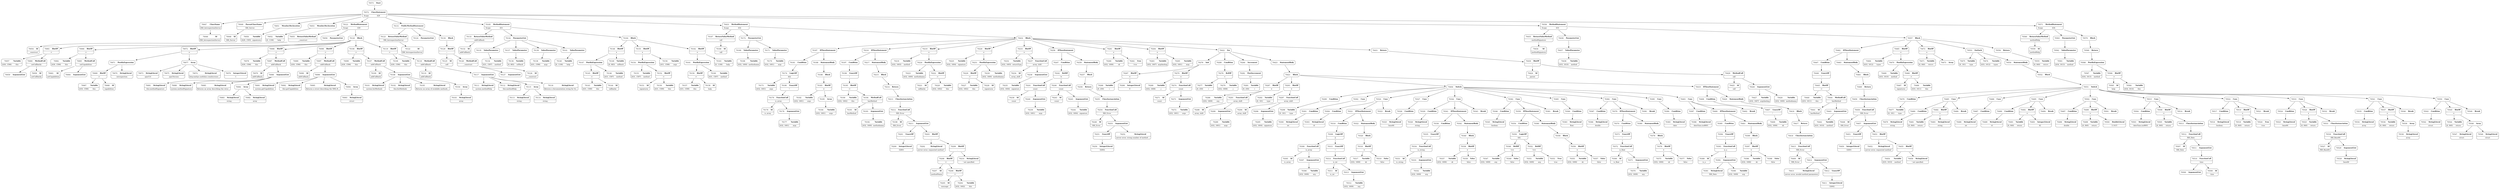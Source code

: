 digraph ast {
node [shape=none];
70047 [label=<<TABLE border='1' cellspacing='0' cellpadding='10' style='rounded' ><TR><TD border='0'>70047</TD><TD border='0'><B>ClassName</B></TD></TR><HR/><TR><TD border='0' cellpadding='5' colspan='2'>IXR_IntrospectionServer</TD></TR></TABLE>>];
70047 -> 70046 [weight=2];
70046 [label=<<TABLE border='1' cellspacing='0' cellpadding='10' style='rounded' ><TR><TD border='0'>70046</TD><TD border='0'><B>Id</B></TD></TR><HR/><TR><TD border='0' cellpadding='5' colspan='2'>IXR_IntrospectionServer</TD></TR></TABLE>>];
70049 [label=<<TABLE border='1' cellspacing='0' cellpadding='10' style='rounded' ><TR><TD border='0'>70049</TD><TD border='0'><B>ParentClassName</B></TD></TR><HR/><TR><TD border='0' cellpadding='5' colspan='2'>IXR_Server</TD></TR></TABLE>>];
70049 -> 70048 [weight=2];
70048 [label=<<TABLE border='1' cellspacing='0' cellpadding='10' style='rounded' ><TR><TD border='0'>70048</TD><TD border='0'><B>Id</B></TD></TR><HR/><TR><TD border='0' cellpadding='5' colspan='2'>IXR_Server</TD></TR></TABLE>>];
70051 [label=<<TABLE border='1' cellspacing='0' cellpadding='10' style='rounded' ><TR><TD border='0'>70051</TD><TD border='0'><B>MemberDeclaration</B></TD></TR></TABLE>>];
70051 -> 70050 [weight=2];
70050 [label=<<TABLE border='1' cellspacing='0' cellpadding='10' style='rounded' ><TR><TD border='0'>70050</TD><TD border='0'><B>Variable</B></TD></TR><HR/><TR><TD border='0' cellpadding='5'>(429, 1595)</TD><TD border='0' cellpadding='5'>signatures</TD></TR></TABLE>>];
70053 [label=<<TABLE border='1' cellspacing='0' cellpadding='10' style='rounded' ><TR><TD border='0'>70053</TD><TD border='0'><B>MemberDeclaration</B></TD></TR></TABLE>>];
70053 -> 70052 [weight=2];
70052 [label=<<TABLE border='1' cellspacing='0' cellpadding='10' style='rounded' ><TR><TD border='0'>70052</TD><TD border='0'><B>Variable</B></TD></TR><HR/><TR><TD border='0' cellpadding='5'>(0, 1106)</TD><TD border='0' cellpadding='5'>help</TD></TR></TABLE>>];
70055 [label=<<TABLE border='1' cellspacing='0' cellpadding='10' style='rounded' ><TR><TD border='0'>70055</TD><TD border='0'><B>ReturnValueMethod</B></TD></TR><HR/><TR><TD border='0' cellpadding='5' colspan='2'>__construct</TD></TR></TABLE>>];
70055 -> 70054 [weight=2];
70054 [label=<<TABLE border='1' cellspacing='0' cellpadding='10' style='rounded' ><TR><TD border='0'>70054</TD><TD border='0'><B>Id</B></TD></TR><HR/><TR><TD border='0' cellpadding='5' colspan='2'>__construct</TD></TR></TABLE>>];
70057 [label=<<TABLE border='1' cellspacing='0' cellpadding='10' style='rounded' ><TR><TD border='0'>70057</TD><TD border='0'><B>Variable</B></TD></TR><HR/><TR><TD border='0' cellpadding='5'>(430, 1596)</TD><TD border='0' cellpadding='5'>this</TD></TR></TABLE>>];
70056 [label=<<TABLE border='1' cellspacing='0' cellpadding='10' style='rounded' ><TR><TD border='0'>70056</TD><TD border='0'><B>ParameterList</B></TD></TR></TABLE>>];
70059 [label=<<TABLE border='1' cellspacing='0' cellpadding='10' style='rounded' ><TR><TD border='0'>70059</TD><TD border='0'><B>ArgumentList</B></TD></TR></TABLE>>];
70058 [label=<<TABLE border='1' cellspacing='0' cellpadding='10' style='rounded' ><TR><TD border='0'>70058</TD><TD border='0'><B>Id</B></TD></TR><HR/><TR><TD border='0' cellpadding='5' colspan='2'>setCallbacks</TD></TR></TABLE>>];
70061 [label=<<TABLE border='1' cellspacing='0' cellpadding='10' style='rounded' ><TR><TD border='0'>70061</TD><TD border='0'><B>BinOP</B></TD></TR><HR/><TR><TD border='0' cellpadding='5' colspan='2'>-&gt;</TD></TR></TABLE>>];
70061 -> 70057 [weight=2];
70061 -> 70060 [weight=2];
70060 [label=<<TABLE border='1' cellspacing='0' cellpadding='10' style='rounded' ><TR><TD border='0'>70060</TD><TD border='0'><B>MethodCall</B></TD></TR><HR/><TR><TD border='0' cellpadding='5' colspan='2'>setCallbacks</TD></TR></TABLE>>];
70060 -> 70058 [weight=2];
70060 -> 70059 [weight=2];
70063 [label=<<TABLE border='1' cellspacing='0' cellpadding='10' style='rounded' ><TR><TD border='0'>70063</TD><TD border='0'><B>Id</B></TD></TR><HR/><TR><TD border='0' cellpadding='5' colspan='2'>setCapabilities</TD></TR></TABLE>>];
70062 [label=<<TABLE border='1' cellspacing='0' cellpadding='10' style='rounded' ><TR><TD border='0'>70062</TD><TD border='0'><B>Variable</B></TD></TR><HR/><TR><TD border='0' cellpadding='5'>(430, 1596)</TD><TD border='0' cellpadding='5'>this</TD></TR></TABLE>>];
70065 [label=<<TABLE border='1' cellspacing='0' cellpadding='10' style='rounded' ><TR><TD border='0'>70065</TD><TD border='0'><B>MethodCall</B></TD></TR><HR/><TR><TD border='0' cellpadding='5' colspan='2'>setCapabilities</TD></TR></TABLE>>];
70065 -> 70063 [weight=2];
70065 -> 70064 [weight=2];
70064 [label=<<TABLE border='1' cellspacing='0' cellpadding='10' style='rounded' ><TR><TD border='0'>70064</TD><TD border='0'><B>ArgumentList</B></TD></TR></TABLE>>];
70067 [label=<<TABLE border='1' cellspacing='0' cellpadding='10' style='rounded' ><TR><TD border='0'>70067</TD><TD border='0'><B>Variable</B></TD></TR><HR/><TR><TD border='0' cellpadding='5'>(430, 1596)</TD><TD border='0' cellpadding='5'>this</TD></TR></TABLE>>];
70066 [label=<<TABLE border='1' cellspacing='0' cellpadding='10' style='rounded' ><TR><TD border='0'>70066</TD><TD border='0'><B>BinOP</B></TD></TR><HR/><TR><TD border='0' cellpadding='5' colspan='2'>-&gt;</TD></TR></TABLE>>];
70066 -> 70062 [weight=2];
70066 -> 70065 [weight=2];
70069 [label=<<TABLE border='1' cellspacing='0' cellpadding='10' style='rounded' ><TR><TD border='0'>70069</TD><TD border='0'><B>BinOP</B></TD></TR><HR/><TR><TD border='0' cellpadding='5' colspan='2'>-&gt;</TD></TR></TABLE>>];
70069 -> 70067 [weight=2];
70069 -> 70068 [weight=2];
70068 [label=<<TABLE border='1' cellspacing='0' cellpadding='10' style='rounded' ><TR><TD border='0'>70068</TD><TD border='0'><B>Id</B></TD></TR><HR/><TR><TD border='0' cellpadding='5' colspan='2'>capabilities</TD></TR></TABLE>>];
70071 [label=<<TABLE border='1' cellspacing='0' cellpadding='10' style='rounded' ><TR><TD border='0'>70071</TD><TD border='0'><B>PostfixExpression</B></TD></TR></TABLE>>];
70071 -> 70069 [weight=2];
70071 -> 70070 [weight=2];
70070 [label=<<TABLE border='1' cellspacing='0' cellpadding='10' style='rounded' ><TR><TD border='0'>70070</TD><TD border='0'><B>StringLiteral</B></TD></TR><HR/><TR><TD border='0' cellpadding='5' colspan='2'>introspection</TD></TR></TABLE>>];
70073 [label=<<TABLE border='1' cellspacing='0' cellpadding='10' style='rounded' ><TR><TD border='0'>70073</TD><TD border='0'><B>StringLiteral</B></TD></TR><HR/><TR><TD border='0' cellpadding='5' colspan='2'>specUrl</TD></TR></TABLE>>];
70072 [label=<<TABLE border='1' cellspacing='0' cellpadding='10' style='rounded' ><TR><TD border='0'>70072</TD><TD border='0'><B>BinOP</B></TD></TR><HR/><TR><TD border='0' cellpadding='5' colspan='2'>=</TD></TR></TABLE>>];
70072 -> 70071 [weight=2];
70072 -> 70077 [weight=2];
70075 [label=<<TABLE border='1' cellspacing='0' cellpadding='10' style='rounded' ><TR><TD border='0'>70075</TD><TD border='0'><B>StringLiteral</B></TD></TR><HR/><TR><TD border='0' cellpadding='5' colspan='2'>specVersion</TD></TR></TABLE>>];
70074 [label=<<TABLE border='1' cellspacing='0' cellpadding='10' style='rounded' ><TR><TD border='0'>70074</TD><TD border='0'><B>StringLiteral</B></TD></TR><HR/><TR><TD border='0' cellpadding='5' colspan='2'>http:xmlrpc.usefulinc.comdocreser...</TD></TR></TABLE>>];
70077 [label=<<TABLE border='1' cellspacing='0' cellpadding='10' style='rounded' ><TR><TD border='0'>70077</TD><TD border='0'><B>Array</B></TD></TR></TABLE>>];
70077 -> 70073 [weight=2];
70077 -> 70074 [weight=2];
70077 -> 70075 [weight=2];
70077 -> 70076 [weight=2];
70076 [label=<<TABLE border='1' cellspacing='0' cellpadding='10' style='rounded' ><TR><TD border='0'>70076</TD><TD border='0'><B>IntegerLiteral</B></TD></TR><HR/><TR><TD border='0' cellpadding='5' colspan='2'>1</TD></TR></TABLE>>];
70079 [label=<<TABLE border='1' cellspacing='0' cellpadding='10' style='rounded' ><TR><TD border='0'>70079</TD><TD border='0'><B>Id</B></TD></TR><HR/><TR><TD border='0' cellpadding='5' colspan='2'>addCallback</TD></TR></TABLE>>];
70078 [label=<<TABLE border='1' cellspacing='0' cellpadding='10' style='rounded' ><TR><TD border='0'>70078</TD><TD border='0'><B>Variable</B></TD></TR><HR/><TR><TD border='0' cellpadding='5'>(430, 1596)</TD><TD border='0' cellpadding='5'>this</TD></TR></TABLE>>];
70081 [label=<<TABLE border='1' cellspacing='0' cellpadding='10' style='rounded' ><TR><TD border='0'>70081</TD><TD border='0'><B>StringLiteral</B></TD></TR><HR/><TR><TD border='0' cellpadding='5' colspan='2'>this:methodSignature</TD></TR></TABLE>>];
70080 [label=<<TABLE border='1' cellspacing='0' cellpadding='10' style='rounded' ><TR><TD border='0'>70080</TD><TD border='0'><B>StringLiteral</B></TD></TR><HR/><TR><TD border='0' cellpadding='5' colspan='2'>system.methodSignature</TD></TR></TABLE>>];
70083 [label=<<TABLE border='1' cellspacing='0' cellpadding='10' style='rounded' ><TR><TD border='0'>70083</TD><TD border='0'><B>StringLiteral</B></TD></TR><HR/><TR><TD border='0' cellpadding='5' colspan='2'>string</TD></TR></TABLE>>];
70082 [label=<<TABLE border='1' cellspacing='0' cellpadding='10' style='rounded' ><TR><TD border='0'>70082</TD><TD border='0'><B>StringLiteral</B></TD></TR><HR/><TR><TD border='0' cellpadding='5' colspan='2'>array</TD></TR></TABLE>>];
70085 [label=<<TABLE border='1' cellspacing='0' cellpadding='10' style='rounded' ><TR><TD border='0'>70085</TD><TD border='0'><B>StringLiteral</B></TD></TR><HR/><TR><TD border='0' cellpadding='5' colspan='2'>Returns an array describing the retur...</TD></TR></TABLE>>];
70084 [label=<<TABLE border='1' cellspacing='0' cellpadding='10' style='rounded' ><TR><TD border='0'>70084</TD><TD border='0'><B>Array</B></TD></TR></TABLE>>];
70084 -> 70082 [weight=2];
70084 -> 70083 [weight=2];
70087 [label=<<TABLE border='1' cellspacing='0' cellpadding='10' style='rounded' ><TR><TD border='0'>70087</TD><TD border='0'><B>MethodCall</B></TD></TR><HR/><TR><TD border='0' cellpadding='5' colspan='2'>addCallback</TD></TR></TABLE>>];
70087 -> 70079 [weight=2];
70087 -> 70086 [weight=2];
70086 [label=<<TABLE border='1' cellspacing='0' cellpadding='10' style='rounded' ><TR><TD border='0'>70086</TD><TD border='0'><B>ArgumentList</B></TD></TR></TABLE>>];
70086 -> 70080 [weight=2];
70086 -> 70081 [weight=2];
70086 -> 70084 [weight=2];
70086 -> 70085 [weight=2];
70089 [label=<<TABLE border='1' cellspacing='0' cellpadding='10' style='rounded' ><TR><TD border='0'>70089</TD><TD border='0'><B>Variable</B></TD></TR><HR/><TR><TD border='0' cellpadding='5'>(430, 1596)</TD><TD border='0' cellpadding='5'>this</TD></TR></TABLE>>];
70088 [label=<<TABLE border='1' cellspacing='0' cellpadding='10' style='rounded' ><TR><TD border='0'>70088</TD><TD border='0'><B>BinOP</B></TD></TR><HR/><TR><TD border='0' cellpadding='5' colspan='2'>-&gt;</TD></TR></TABLE>>];
70088 -> 70078 [weight=2];
70088 -> 70087 [weight=2];
70091 [label=<<TABLE border='1' cellspacing='0' cellpadding='10' style='rounded' ><TR><TD border='0'>70091</TD><TD border='0'><B>StringLiteral</B></TD></TR><HR/><TR><TD border='0' cellpadding='5' colspan='2'>system.getCapabilities</TD></TR></TABLE>>];
70090 [label=<<TABLE border='1' cellspacing='0' cellpadding='10' style='rounded' ><TR><TD border='0'>70090</TD><TD border='0'><B>Id</B></TD></TR><HR/><TR><TD border='0' cellpadding='5' colspan='2'>addCallback</TD></TR></TABLE>>];
70093 [label=<<TABLE border='1' cellspacing='0' cellpadding='10' style='rounded' ><TR><TD border='0'>70093</TD><TD border='0'><B>StringLiteral</B></TD></TR><HR/><TR><TD border='0' cellpadding='5' colspan='2'>struct</TD></TR></TABLE>>];
70092 [label=<<TABLE border='1' cellspacing='0' cellpadding='10' style='rounded' ><TR><TD border='0'>70092</TD><TD border='0'><B>StringLiteral</B></TD></TR><HR/><TR><TD border='0' cellpadding='5' colspan='2'>this:getCapabilities</TD></TR></TABLE>>];
70095 [label=<<TABLE border='1' cellspacing='0' cellpadding='10' style='rounded' ><TR><TD border='0'>70095</TD><TD border='0'><B>StringLiteral</B></TD></TR><HR/><TR><TD border='0' cellpadding='5' colspan='2'>Returns a struct describing the XML-R...</TD></TR></TABLE>>];
70094 [label=<<TABLE border='1' cellspacing='0' cellpadding='10' style='rounded' ><TR><TD border='0'>70094</TD><TD border='0'><B>Array</B></TD></TR></TABLE>>];
70094 -> 70093 [weight=2];
70097 [label=<<TABLE border='1' cellspacing='0' cellpadding='10' style='rounded' ><TR><TD border='0'>70097</TD><TD border='0'><B>MethodCall</B></TD></TR><HR/><TR><TD border='0' cellpadding='5' colspan='2'>addCallback</TD></TR></TABLE>>];
70097 -> 70090 [weight=2];
70097 -> 70096 [weight=2];
70096 [label=<<TABLE border='1' cellspacing='0' cellpadding='10' style='rounded' ><TR><TD border='0'>70096</TD><TD border='0'><B>ArgumentList</B></TD></TR></TABLE>>];
70096 -> 70091 [weight=2];
70096 -> 70092 [weight=2];
70096 -> 70094 [weight=2];
70096 -> 70095 [weight=2];
70099 [label=<<TABLE border='1' cellspacing='0' cellpadding='10' style='rounded' ><TR><TD border='0'>70099</TD><TD border='0'><B>Variable</B></TD></TR><HR/><TR><TD border='0' cellpadding='5'>(430, 1596)</TD><TD border='0' cellpadding='5'>this</TD></TR></TABLE>>];
70098 [label=<<TABLE border='1' cellspacing='0' cellpadding='10' style='rounded' ><TR><TD border='0'>70098</TD><TD border='0'><B>BinOP</B></TD></TR><HR/><TR><TD border='0' cellpadding='5' colspan='2'>-&gt;</TD></TR></TABLE>>];
70098 -> 70089 [weight=2];
70098 -> 70097 [weight=2];
70101 [label=<<TABLE border='1' cellspacing='0' cellpadding='10' style='rounded' ><TR><TD border='0'>70101</TD><TD border='0'><B>StringLiteral</B></TD></TR><HR/><TR><TD border='0' cellpadding='5' colspan='2'>system.listMethods</TD></TR></TABLE>>];
70100 [label=<<TABLE border='1' cellspacing='0' cellpadding='10' style='rounded' ><TR><TD border='0'>70100</TD><TD border='0'><B>Id</B></TD></TR><HR/><TR><TD border='0' cellpadding='5' colspan='2'>addCallback</TD></TR></TABLE>>];
70103 [label=<<TABLE border='1' cellspacing='0' cellpadding='10' style='rounded' ><TR><TD border='0'>70103</TD><TD border='0'><B>StringLiteral</B></TD></TR><HR/><TR><TD border='0' cellpadding='5' colspan='2'>array</TD></TR></TABLE>>];
70102 [label=<<TABLE border='1' cellspacing='0' cellpadding='10' style='rounded' ><TR><TD border='0'>70102</TD><TD border='0'><B>StringLiteral</B></TD></TR><HR/><TR><TD border='0' cellpadding='5' colspan='2'>this:listMethods</TD></TR></TABLE>>];
70105 [label=<<TABLE border='1' cellspacing='0' cellpadding='10' style='rounded' ><TR><TD border='0'>70105</TD><TD border='0'><B>StringLiteral</B></TD></TR><HR/><TR><TD border='0' cellpadding='5' colspan='2'>Returns an array of available methods...</TD></TR></TABLE>>];
70104 [label=<<TABLE border='1' cellspacing='0' cellpadding='10' style='rounded' ><TR><TD border='0'>70104</TD><TD border='0'><B>Array</B></TD></TR></TABLE>>];
70104 -> 70103 [weight=2];
70107 [label=<<TABLE border='1' cellspacing='0' cellpadding='10' style='rounded' ><TR><TD border='0'>70107</TD><TD border='0'><B>MethodCall</B></TD></TR><HR/><TR><TD border='0' cellpadding='5' colspan='2'>addCallback</TD></TR></TABLE>>];
70107 -> 70100 [weight=2];
70107 -> 70106 [weight=2];
70106 [label=<<TABLE border='1' cellspacing='0' cellpadding='10' style='rounded' ><TR><TD border='0'>70106</TD><TD border='0'><B>ArgumentList</B></TD></TR></TABLE>>];
70106 -> 70101 [weight=2];
70106 -> 70102 [weight=2];
70106 -> 70104 [weight=2];
70106 -> 70105 [weight=2];
70109 [label=<<TABLE border='1' cellspacing='0' cellpadding='10' style='rounded' ><TR><TD border='0'>70109</TD><TD border='0'><B>Variable</B></TD></TR><HR/><TR><TD border='0' cellpadding='5'>(430, 1596)</TD><TD border='0' cellpadding='5'>this</TD></TR></TABLE>>];
70108 [label=<<TABLE border='1' cellspacing='0' cellpadding='10' style='rounded' ><TR><TD border='0'>70108</TD><TD border='0'><B>BinOP</B></TD></TR><HR/><TR><TD border='0' cellpadding='5' colspan='2'>-&gt;</TD></TR></TABLE>>];
70108 -> 70099 [weight=2];
70108 -> 70107 [weight=2];
70111 [label=<<TABLE border='1' cellspacing='0' cellpadding='10' style='rounded' ><TR><TD border='0'>70111</TD><TD border='0'><B>StringLiteral</B></TD></TR><HR/><TR><TD border='0' cellpadding='5' colspan='2'>system.methodHelp</TD></TR></TABLE>>];
70110 [label=<<TABLE border='1' cellspacing='0' cellpadding='10' style='rounded' ><TR><TD border='0'>70110</TD><TD border='0'><B>Id</B></TD></TR><HR/><TR><TD border='0' cellpadding='5' colspan='2'>addCallback</TD></TR></TABLE>>];
70113 [label=<<TABLE border='1' cellspacing='0' cellpadding='10' style='rounded' ><TR><TD border='0'>70113</TD><TD border='0'><B>StringLiteral</B></TD></TR><HR/><TR><TD border='0' cellpadding='5' colspan='2'>string</TD></TR></TABLE>>];
70112 [label=<<TABLE border='1' cellspacing='0' cellpadding='10' style='rounded' ><TR><TD border='0'>70112</TD><TD border='0'><B>StringLiteral</B></TD></TR><HR/><TR><TD border='0' cellpadding='5' colspan='2'>this:methodHelp</TD></TR></TABLE>>];
70115 [label=<<TABLE border='1' cellspacing='0' cellpadding='10' style='rounded' ><TR><TD border='0'>70115</TD><TD border='0'><B>Array</B></TD></TR></TABLE>>];
70115 -> 70113 [weight=2];
70115 -> 70114 [weight=2];
70114 [label=<<TABLE border='1' cellspacing='0' cellpadding='10' style='rounded' ><TR><TD border='0'>70114</TD><TD border='0'><B>StringLiteral</B></TD></TR><HR/><TR><TD border='0' cellpadding='5' colspan='2'>string</TD></TR></TABLE>>];
70117 [label=<<TABLE border='1' cellspacing='0' cellpadding='10' style='rounded' ><TR><TD border='0'>70117</TD><TD border='0'><B>ArgumentList</B></TD></TR></TABLE>>];
70117 -> 70111 [weight=2];
70117 -> 70112 [weight=2];
70117 -> 70115 [weight=2];
70117 -> 70116 [weight=2];
70116 [label=<<TABLE border='1' cellspacing='0' cellpadding='10' style='rounded' ><TR><TD border='0'>70116</TD><TD border='0'><B>StringLiteral</B></TD></TR><HR/><TR><TD border='0' cellpadding='5' colspan='2'>Returns a documentation string for th...</TD></TR></TABLE>>];
70119 [label=<<TABLE border='1' cellspacing='0' cellpadding='10' style='rounded' ><TR><TD border='0'>70119</TD><TD border='0'><B>BinOP</B></TD></TR><HR/><TR><TD border='0' cellpadding='5' colspan='2'>-&gt;</TD></TR></TABLE>>];
70119 -> 70109 [weight=2];
70119 -> 70118 [weight=2];
70118 [label=<<TABLE border='1' cellspacing='0' cellpadding='10' style='rounded' ><TR><TD border='0'>70118</TD><TD border='0'><B>MethodCall</B></TD></TR><HR/><TR><TD border='0' cellpadding='5' colspan='2'>addCallback</TD></TR></TABLE>>];
70118 -> 70110 [weight=2];
70118 -> 70117 [weight=2];
70121 [label=<<TABLE border='1' cellspacing='0' cellpadding='10' style='rounded' ><TR><TD border='0'>70121</TD><TD border='0'><B>MethodStatement</B></TD></TR><HR/><TR><TD border='0' cellpadding='5'>Scope</TD><TD border='0' cellpadding='5'>430</TD></TR></TABLE>>];
70121 -> 70055 [weight=2];
70121 -> 70056 [weight=2];
70121 -> 70120 [weight=2];
70120 [label=<<TABLE border='1' cellspacing='0' cellpadding='10' style='rounded' ><TR><TD border='0'>70120</TD><TD border='0'><B>Block</B></TD></TR></TABLE>>];
70120 -> 70061 [weight=2];
70120 -> 70066 [weight=2];
70120 -> 70072 [weight=2];
70120 -> 70088 [weight=2];
70120 -> 70098 [weight=2];
70120 -> 70108 [weight=2];
70120 -> 70119 [weight=2];
70123 [label=<<TABLE border='1' cellspacing='0' cellpadding='10' style='rounded' ><TR><TD border='0'>70123</TD><TD border='0'><B>ReturnValueMethod</B></TD></TR><HR/><TR><TD border='0' cellpadding='5' colspan='2'>IXR_IntrospectionServer</TD></TR></TABLE>>];
70123 -> 70122 [weight=2];
70122 [label=<<TABLE border='1' cellspacing='0' cellpadding='10' style='rounded' ><TR><TD border='0'>70122</TD><TD border='0'><B>Id</B></TD></TR><HR/><TR><TD border='0' cellpadding='5' colspan='2'>IXR_IntrospectionServer</TD></TR></TABLE>>];
70125 [label=<<TABLE border='1' cellspacing='0' cellpadding='10' style='rounded' ><TR><TD border='0'>70125</TD><TD border='0'><B>Id</B></TD></TR><HR/><TR><TD border='0' cellpadding='5' colspan='2'>self</TD></TR></TABLE>>];
70124 [label=<<TABLE border='1' cellspacing='0' cellpadding='10' style='rounded' ><TR><TD border='0'>70124</TD><TD border='0'><B>ParameterList</B></TD></TR></TABLE>>];
70127 [label=<<TABLE border='1' cellspacing='0' cellpadding='10' style='rounded' ><TR><TD border='0'>70127</TD><TD border='0'><B>ArgumentList</B></TD></TR></TABLE>>];
70126 [label=<<TABLE border='1' cellspacing='0' cellpadding='10' style='rounded' ><TR><TD border='0'>70126</TD><TD border='0'><B>Id</B></TD></TR><HR/><TR><TD border='0' cellpadding='5' colspan='2'>__construct</TD></TR></TABLE>>];
70129 [label=<<TABLE border='1' cellspacing='0' cellpadding='10' style='rounded' ><TR><TD border='0'>70129</TD><TD border='0'><B>BinOP</B></TD></TR><HR/><TR><TD border='0' cellpadding='5' colspan='2'>::</TD></TR></TABLE>>];
70129 -> 70125 [weight=2];
70129 -> 70128 [weight=2];
70128 [label=<<TABLE border='1' cellspacing='0' cellpadding='10' style='rounded' ><TR><TD border='0'>70128</TD><TD border='0'><B>MethodCall</B></TD></TR><HR/><TR><TD border='0' cellpadding='5' colspan='2'>__construct</TD></TR></TABLE>>];
70128 -> 70126 [weight=2];
70128 -> 70127 [weight=2];
70131 [label=<<TABLE border='1' cellspacing='0' cellpadding='10' style='rounded' ><TR><TD border='0'>70131</TD><TD border='0'><B>PublicMethodStatement</B></TD></TR></TABLE>>];
70131 -> 70123 [weight=2];
70131 -> 70124 [weight=2];
70131 -> 70130 [weight=2];
70130 [label=<<TABLE border='1' cellspacing='0' cellpadding='10' style='rounded' ><TR><TD border='0'>70130</TD><TD border='0'><B>Block</B></TD></TR></TABLE>>];
70130 -> 70129 [weight=2];
70133 [label=<<TABLE border='1' cellspacing='0' cellpadding='10' style='rounded' ><TR><TD border='0'>70133</TD><TD border='0'><B>ReturnValueMethod</B></TD></TR><HR/><TR><TD border='0' cellpadding='5' colspan='2'>addCallback</TD></TR></TABLE>>];
70133 -> 70132 [weight=2];
70132 [label=<<TABLE border='1' cellspacing='0' cellpadding='10' style='rounded' ><TR><TD border='0'>70132</TD><TD border='0'><B>Id</B></TD></TR><HR/><TR><TD border='0' cellpadding='5' colspan='2'>addCallback</TD></TR></TABLE>>];
70135 [label=<<TABLE border='1' cellspacing='0' cellpadding='10' style='rounded' ><TR><TD border='0'>70135</TD><TD border='0'><B>ValueParameter</B></TD></TR></TABLE>>];
70135 -> 70134 [weight=2];
70134 [label=<<TABLE border='1' cellspacing='0' cellpadding='10' style='rounded' ><TR><TD border='0'>70134</TD><TD border='0'><B>Variable</B></TD></TR><HR/><TR><TD border='0' cellpadding='5'>(431, 1597)</TD><TD border='0' cellpadding='5'>method</TD></TR></TABLE>>];
70137 [label=<<TABLE border='1' cellspacing='0' cellpadding='10' style='rounded' ><TR><TD border='0'>70137</TD><TD border='0'><B>ValueParameter</B></TD></TR></TABLE>>];
70137 -> 70136 [weight=2];
70136 [label=<<TABLE border='1' cellspacing='0' cellpadding='10' style='rounded' ><TR><TD border='0'>70136</TD><TD border='0'><B>Variable</B></TD></TR><HR/><TR><TD border='0' cellpadding='5'>(0, 683)</TD><TD border='0' cellpadding='5'>callback</TD></TR></TABLE>>];
70139 [label=<<TABLE border='1' cellspacing='0' cellpadding='10' style='rounded' ><TR><TD border='0'>70139</TD><TD border='0'><B>ValueParameter</B></TD></TR></TABLE>>];
70139 -> 70138 [weight=2];
70138 [label=<<TABLE border='1' cellspacing='0' cellpadding='10' style='rounded' ><TR><TD border='0'>70138</TD><TD border='0'><B>Variable</B></TD></TR><HR/><TR><TD border='0' cellpadding='5'>(431, 1598)</TD><TD border='0' cellpadding='5'>args</TD></TR></TABLE>>];
70141 [label=<<TABLE border='1' cellspacing='0' cellpadding='10' style='rounded' ><TR><TD border='0'>70141</TD><TD border='0'><B>ValueParameter</B></TD></TR></TABLE>>];
70141 -> 70140 [weight=2];
70140 [label=<<TABLE border='1' cellspacing='0' cellpadding='10' style='rounded' ><TR><TD border='0'>70140</TD><TD border='0'><B>Variable</B></TD></TR><HR/><TR><TD border='0' cellpadding='5'>(0, 1106)</TD><TD border='0' cellpadding='5'>help</TD></TR></TABLE>>];
70143 [label=<<TABLE border='1' cellspacing='0' cellpadding='10' style='rounded' ><TR><TD border='0'>70143</TD><TD border='0'><B>Variable</B></TD></TR><HR/><TR><TD border='0' cellpadding='5'>(431, 1599)</TD><TD border='0' cellpadding='5'>this</TD></TR></TABLE>>];
70142 [label=<<TABLE border='1' cellspacing='0' cellpadding='10' style='rounded' ><TR><TD border='0'>70142</TD><TD border='0'><B>ParameterList</B></TD></TR></TABLE>>];
70142 -> 70135 [weight=2];
70142 -> 70137 [weight=2];
70142 -> 70139 [weight=2];
70142 -> 70141 [weight=2];
70145 [label=<<TABLE border='1' cellspacing='0' cellpadding='10' style='rounded' ><TR><TD border='0'>70145</TD><TD border='0'><B>BinOP</B></TD></TR><HR/><TR><TD border='0' cellpadding='5' colspan='2'>-&gt;</TD></TR></TABLE>>];
70145 -> 70143 [weight=2];
70145 -> 70144 [weight=2];
70144 [label=<<TABLE border='1' cellspacing='0' cellpadding='10' style='rounded' ><TR><TD border='0'>70144</TD><TD border='0'><B>Id</B></TD></TR><HR/><TR><TD border='0' cellpadding='5' colspan='2'>callbacks</TD></TR></TABLE>>];
70147 [label=<<TABLE border='1' cellspacing='0' cellpadding='10' style='rounded' ><TR><TD border='0'>70147</TD><TD border='0'><B>PostfixExpression</B></TD></TR></TABLE>>];
70147 -> 70145 [weight=2];
70147 -> 70146 [weight=2];
70146 [label=<<TABLE border='1' cellspacing='0' cellpadding='10' style='rounded' ><TR><TD border='0'>70146</TD><TD border='0'><B>Variable</B></TD></TR><HR/><TR><TD border='0' cellpadding='5'>(431, 1597)</TD><TD border='0' cellpadding='5'>method</TD></TR></TABLE>>];
70149 [label=<<TABLE border='1' cellspacing='0' cellpadding='10' style='rounded' ><TR><TD border='0'>70149</TD><TD border='0'><B>Variable</B></TD></TR><HR/><TR><TD border='0' cellpadding='5'>(0, 683)</TD><TD border='0' cellpadding='5'>callback</TD></TR></TABLE>>];
70148 [label=<<TABLE border='1' cellspacing='0' cellpadding='10' style='rounded' ><TR><TD border='0'>70148</TD><TD border='0'><B>BinOP</B></TD></TR><HR/><TR><TD border='0' cellpadding='5' colspan='2'>=</TD></TR></TABLE>>];
70148 -> 70147 [weight=2];
70148 -> 70149 [weight=2];
70151 [label=<<TABLE border='1' cellspacing='0' cellpadding='10' style='rounded' ><TR><TD border='0'>70151</TD><TD border='0'><B>Id</B></TD></TR><HR/><TR><TD border='0' cellpadding='5' colspan='2'>signatures</TD></TR></TABLE>>];
70150 [label=<<TABLE border='1' cellspacing='0' cellpadding='10' style='rounded' ><TR><TD border='0'>70150</TD><TD border='0'><B>Variable</B></TD></TR><HR/><TR><TD border='0' cellpadding='5'>(431, 1599)</TD><TD border='0' cellpadding='5'>this</TD></TR></TABLE>>];
70153 [label=<<TABLE border='1' cellspacing='0' cellpadding='10' style='rounded' ><TR><TD border='0'>70153</TD><TD border='0'><B>Variable</B></TD></TR><HR/><TR><TD border='0' cellpadding='5'>(431, 1597)</TD><TD border='0' cellpadding='5'>method</TD></TR></TABLE>>];
70152 [label=<<TABLE border='1' cellspacing='0' cellpadding='10' style='rounded' ><TR><TD border='0'>70152</TD><TD border='0'><B>BinOP</B></TD></TR><HR/><TR><TD border='0' cellpadding='5' colspan='2'>-&gt;</TD></TR></TABLE>>];
70152 -> 70150 [weight=2];
70152 -> 70151 [weight=2];
70155 [label=<<TABLE border='1' cellspacing='0' cellpadding='10' style='rounded' ><TR><TD border='0'>70155</TD><TD border='0'><B>BinOP</B></TD></TR><HR/><TR><TD border='0' cellpadding='5' colspan='2'>=</TD></TR></TABLE>>];
70155 -> 70154 [weight=2];
70155 -> 70156 [weight=2];
70154 [label=<<TABLE border='1' cellspacing='0' cellpadding='10' style='rounded' ><TR><TD border='0'>70154</TD><TD border='0'><B>PostfixExpression</B></TD></TR></TABLE>>];
70154 -> 70152 [weight=2];
70154 -> 70153 [weight=2];
70157 [label=<<TABLE border='1' cellspacing='0' cellpadding='10' style='rounded' ><TR><TD border='0'>70157</TD><TD border='0'><B>Variable</B></TD></TR><HR/><TR><TD border='0' cellpadding='5'>(431, 1599)</TD><TD border='0' cellpadding='5'>this</TD></TR></TABLE>>];
70156 [label=<<TABLE border='1' cellspacing='0' cellpadding='10' style='rounded' ><TR><TD border='0'>70156</TD><TD border='0'><B>Variable</B></TD></TR><HR/><TR><TD border='0' cellpadding='5'>(431, 1598)</TD><TD border='0' cellpadding='5'>args</TD></TR></TABLE>>];
70159 [label=<<TABLE border='1' cellspacing='0' cellpadding='10' style='rounded' ><TR><TD border='0'>70159</TD><TD border='0'><B>BinOP</B></TD></TR><HR/><TR><TD border='0' cellpadding='5' colspan='2'>-&gt;</TD></TR></TABLE>>];
70159 -> 70157 [weight=2];
70159 -> 70158 [weight=2];
70158 [label=<<TABLE border='1' cellspacing='0' cellpadding='10' style='rounded' ><TR><TD border='0'>70158</TD><TD border='0'><B>Id</B></TD></TR><HR/><TR><TD border='0' cellpadding='5' colspan='2'>help</TD></TR></TABLE>>];
70161 [label=<<TABLE border='1' cellspacing='0' cellpadding='10' style='rounded' ><TR><TD border='0'>70161</TD><TD border='0'><B>PostfixExpression</B></TD></TR></TABLE>>];
70161 -> 70159 [weight=2];
70161 -> 70160 [weight=2];
70160 [label=<<TABLE border='1' cellspacing='0' cellpadding='10' style='rounded' ><TR><TD border='0'>70160</TD><TD border='0'><B>Variable</B></TD></TR><HR/><TR><TD border='0' cellpadding='5'>(431, 1597)</TD><TD border='0' cellpadding='5'>method</TD></TR></TABLE>>];
70163 [label=<<TABLE border='1' cellspacing='0' cellpadding='10' style='rounded' ><TR><TD border='0'>70163</TD><TD border='0'><B>Variable</B></TD></TR><HR/><TR><TD border='0' cellpadding='5'>(0, 1106)</TD><TD border='0' cellpadding='5'>help</TD></TR></TABLE>>];
70162 [label=<<TABLE border='1' cellspacing='0' cellpadding='10' style='rounded' ><TR><TD border='0'>70162</TD><TD border='0'><B>BinOP</B></TD></TR><HR/><TR><TD border='0' cellpadding='5' colspan='2'>=</TD></TR></TABLE>>];
70162 -> 70161 [weight=2];
70162 -> 70163 [weight=2];
70165 [label=<<TABLE border='1' cellspacing='0' cellpadding='10' style='rounded' ><TR><TD border='0'>70165</TD><TD border='0'><B>MethodStatement</B></TD></TR><HR/><TR><TD border='0' cellpadding='5'>Scope</TD><TD border='0' cellpadding='5'>431</TD></TR></TABLE>>];
70165 -> 70133 [weight=2];
70165 -> 70142 [weight=2];
70165 -> 70164 [weight=2];
70164 [label=<<TABLE border='1' cellspacing='0' cellpadding='10' style='rounded' ><TR><TD border='0'>70164</TD><TD border='0'><B>Block</B></TD></TR></TABLE>>];
70164 -> 70148 [weight=2];
70164 -> 70155 [weight=2];
70164 -> 70162 [weight=2];
70167 [label=<<TABLE border='1' cellspacing='0' cellpadding='10' style='rounded' ><TR><TD border='0'>70167</TD><TD border='0'><B>ReturnValueMethod</B></TD></TR><HR/><TR><TD border='0' cellpadding='5' colspan='2'>call</TD></TR></TABLE>>];
70167 -> 70166 [weight=2];
70166 [label=<<TABLE border='1' cellspacing='0' cellpadding='10' style='rounded' ><TR><TD border='0'>70166</TD><TD border='0'><B>Id</B></TD></TR><HR/><TR><TD border='0' cellpadding='5' colspan='2'>call</TD></TR></TABLE>>];
70169 [label=<<TABLE border='1' cellspacing='0' cellpadding='10' style='rounded' ><TR><TD border='0'>70169</TD><TD border='0'><B>ValueParameter</B></TD></TR></TABLE>>];
70169 -> 70168 [weight=2];
70168 [label=<<TABLE border='1' cellspacing='0' cellpadding='10' style='rounded' ><TR><TD border='0'>70168</TD><TD border='0'><B>Variable</B></TD></TR><HR/><TR><TD border='0' cellpadding='5'>(432, 1600)</TD><TD border='0' cellpadding='5'>methodname</TD></TR></TABLE>>];
70171 [label=<<TABLE border='1' cellspacing='0' cellpadding='10' style='rounded' ><TR><TD border='0'>70171</TD><TD border='0'><B>ValueParameter</B></TD></TR></TABLE>>];
70171 -> 70170 [weight=2];
70170 [label=<<TABLE border='1' cellspacing='0' cellpadding='10' style='rounded' ><TR><TD border='0'>70170</TD><TD border='0'><B>Variable</B></TD></TR><HR/><TR><TD border='0' cellpadding='5'>(432, 1601)</TD><TD border='0' cellpadding='5'>args</TD></TR></TABLE>>];
70173 [label=<<TABLE border='1' cellspacing='0' cellpadding='10' style='rounded' ><TR><TD border='0'>70173</TD><TD border='0'><B>Variable</B></TD></TR><HR/><TR><TD border='0' cellpadding='5'>(432, 1601)</TD><TD border='0' cellpadding='5'>args</TD></TR></TABLE>>];
70172 [label=<<TABLE border='1' cellspacing='0' cellpadding='10' style='rounded' ><TR><TD border='0'>70172</TD><TD border='0'><B>ParameterList</B></TD></TR></TABLE>>];
70172 -> 70169 [weight=2];
70172 -> 70171 [weight=2];
70174 [label=<<TABLE border='1' cellspacing='0' cellpadding='10' style='rounded' ><TR><TD border='0'>70174</TD><TD border='0'><B>LogicOP</B></TD></TR><HR/><TR><TD border='0' cellpadding='5' colspan='2'>&amp;&amp;</TD></TR></TABLE>>];
70174 -> 70173 [weight=2];
70174 -> 70180 [weight=2];
70177 [label=<<TABLE border='1' cellspacing='0' cellpadding='10' style='rounded' ><TR><TD border='0'>70177</TD><TD border='0'><B>Variable</B></TD></TR><HR/><TR><TD border='0' cellpadding='5'>(432, 1601)</TD><TD border='0' cellpadding='5'>args</TD></TR></TABLE>>];
70176 [label=<<TABLE border='1' cellspacing='0' cellpadding='10' style='rounded' ><TR><TD border='0'>70176</TD><TD border='0'><B>Id</B></TD></TR><HR/><TR><TD border='0' cellpadding='5' colspan='2'>is_array</TD></TR></TABLE>>];
70179 [label=<<TABLE border='1' cellspacing='0' cellpadding='10' style='rounded' ><TR><TD border='0'>70179</TD><TD border='0'><B>FunctionCall</B></TD></TR><HR/><TR><TD border='0' cellpadding='5' colspan='2'>is_array</TD></TR></TABLE>>];
70179 -> 70176 [weight=2];
70179 -> 70178 [weight=2];
70178 [label=<<TABLE border='1' cellspacing='0' cellpadding='10' style='rounded' ><TR><TD border='0'>70178</TD><TD border='0'><B>ArgumentList</B></TD></TR></TABLE>>];
70178 -> 70177 [weight=2];
70181 [label=<<TABLE border='1' cellspacing='0' cellpadding='10' style='rounded' ><TR><TD border='0'>70181</TD><TD border='0'><B>Condition</B></TD></TR></TABLE>>];
70181 -> 70174 [weight=2];
70180 [label=<<TABLE border='1' cellspacing='0' cellpadding='10' style='rounded' ><TR><TD border='0'>70180</TD><TD border='0'><B>UnaryOP</B></TD></TR><HR/><TR><TD border='0' cellpadding='5' colspan='2'>!</TD></TR></TABLE>>];
70180 -> 70179 [weight=2];
70183 [label=<<TABLE border='1' cellspacing='0' cellpadding='10' style='rounded' ><TR><TD border='0'>70183</TD><TD border='0'><B>BinOP</B></TD></TR><HR/><TR><TD border='0' cellpadding='5' colspan='2'>=</TD></TR></TABLE>>];
70183 -> 70182 [weight=2];
70183 -> 70185 [weight=2];
70182 [label=<<TABLE border='1' cellspacing='0' cellpadding='10' style='rounded' ><TR><TD border='0'>70182</TD><TD border='0'><B>Variable</B></TD></TR><HR/><TR><TD border='0' cellpadding='5'>(432, 1601)</TD><TD border='0' cellpadding='5'>args</TD></TR></TABLE>>];
70185 [label=<<TABLE border='1' cellspacing='0' cellpadding='10' style='rounded' ><TR><TD border='0'>70185</TD><TD border='0'><B>Array</B></TD></TR></TABLE>>];
70185 -> 70184 [weight=2];
70184 [label=<<TABLE border='1' cellspacing='0' cellpadding='10' style='rounded' ><TR><TD border='0'>70184</TD><TD border='0'><B>Variable</B></TD></TR><HR/><TR><TD border='0' cellpadding='5'>(432, 1601)</TD><TD border='0' cellpadding='5'>args</TD></TR></TABLE>>];
70187 [label=<<TABLE border='1' cellspacing='0' cellpadding='10' style='rounded' ><TR><TD border='0'>70187</TD><TD border='0'><B>IfThenStatement</B></TD></TR></TABLE>>];
70187 -> 70181 [weight=2];
70187 -> 70188 [weight=2];
70186 [label=<<TABLE border='1' cellspacing='0' cellpadding='10' style='rounded' ><TR><TD border='0'>70186</TD><TD border='0'><B>Block</B></TD></TR></TABLE>>];
70186 -> 70183 [weight=2];
70188 [label=<<TABLE border='1' cellspacing='0' cellpadding='10' style='rounded' ><TR><TD border='0'>70188</TD><TD border='0'><B>StatementBody</B></TD></TR></TABLE>>];
70188 -> 70186 [weight=2];
70191 [label=<<TABLE border='1' cellspacing='0' cellpadding='10' style='rounded' ><TR><TD border='0'>70191</TD><TD border='0'><B>Id</B></TD></TR><HR/><TR><TD border='0' cellpadding='5' colspan='2'>hasMethod</TD></TR></TABLE>>];
70190 [label=<<TABLE border='1' cellspacing='0' cellpadding='10' style='rounded' ><TR><TD border='0'>70190</TD><TD border='0'><B>Variable</B></TD></TR><HR/><TR><TD border='0' cellpadding='5'>(432, 1602)</TD><TD border='0' cellpadding='5'>this</TD></TR></TABLE>>];
70193 [label=<<TABLE border='1' cellspacing='0' cellpadding='10' style='rounded' ><TR><TD border='0'>70193</TD><TD border='0'><B>ArgumentList</B></TD></TR></TABLE>>];
70193 -> 70192 [weight=2];
70192 [label=<<TABLE border='1' cellspacing='0' cellpadding='10' style='rounded' ><TR><TD border='0'>70192</TD><TD border='0'><B>Variable</B></TD></TR><HR/><TR><TD border='0' cellpadding='5'>(432, 1600)</TD><TD border='0' cellpadding='5'>methodname</TD></TR></TABLE>>];
70195 [label=<<TABLE border='1' cellspacing='0' cellpadding='10' style='rounded' ><TR><TD border='0'>70195</TD><TD border='0'><B>BinOP</B></TD></TR><HR/><TR><TD border='0' cellpadding='5' colspan='2'>-&gt;</TD></TR></TABLE>>];
70195 -> 70190 [weight=2];
70195 -> 70194 [weight=2];
70194 [label=<<TABLE border='1' cellspacing='0' cellpadding='10' style='rounded' ><TR><TD border='0'>70194</TD><TD border='0'><B>MethodCall</B></TD></TR><HR/><TR><TD border='0' cellpadding='5' colspan='2'>hasMethod</TD></TR></TABLE>>];
70194 -> 70191 [weight=2];
70194 -> 70193 [weight=2];
70197 [label=<<TABLE border='1' cellspacing='0' cellpadding='10' style='rounded' ><TR><TD border='0'>70197</TD><TD border='0'><B>Condition</B></TD></TR></TABLE>>];
70197 -> 70196 [weight=2];
70196 [label=<<TABLE border='1' cellspacing='0' cellpadding='10' style='rounded' ><TR><TD border='0'>70196</TD><TD border='0'><B>UnaryOP</B></TD></TR><HR/><TR><TD border='0' cellpadding='5' colspan='2'>!</TD></TR></TABLE>>];
70196 -> 70195 [weight=2];
70198 [label=<<TABLE border='1' cellspacing='0' cellpadding='10' style='rounded' ><TR><TD border='0'>70198</TD><TD border='0'><B>Id</B></TD></TR><HR/><TR><TD border='0' cellpadding='5' colspan='2'>IXR_Error</TD></TR></TABLE>>];
70201 [label=<<TABLE border='1' cellspacing='0' cellpadding='10' style='rounded' ><TR><TD border='0'>70201</TD><TD border='0'><B>UnaryOP</B></TD></TR><HR/><TR><TD border='0' cellpadding='5' colspan='2'>-</TD></TR></TABLE>>];
70201 -> 70200 [weight=2];
70200 [label=<<TABLE border='1' cellspacing='0' cellpadding='10' style='rounded' ><TR><TD border='0'>70200</TD><TD border='0'><B>IntegerLiteral</B></TD></TR><HR/><TR><TD border='0' cellpadding='5' colspan='2'>32601</TD></TR></TABLE>>];
70203 [label=<<TABLE border='1' cellspacing='0' cellpadding='10' style='rounded' ><TR><TD border='0'>70203</TD><TD border='0'><B>BinOP</B></TD></TR><HR/><TR><TD border='0' cellpadding='5' colspan='2'>.</TD></TR></TABLE>>];
70203 -> 70202 [weight=2];
70203 -> 70209 [weight=2];
70202 [label=<<TABLE border='1' cellspacing='0' cellpadding='10' style='rounded' ><TR><TD border='0'>70202</TD><TD border='0'><B>StringLiteral</B></TD></TR><HR/><TR><TD border='0' cellpadding='5' colspan='2'>server error. requested method '</TD></TR></TABLE>>];
70205 [label=<<TABLE border='1' cellspacing='0' cellpadding='10' style='rounded' ><TR><TD border='0'>70205</TD><TD border='0'><B>Id</B></TD></TR><HR/><TR><TD border='0' cellpadding='5' colspan='2'>message</TD></TR></TABLE>>];
70204 [label=<<TABLE border='1' cellspacing='0' cellpadding='10' style='rounded' ><TR><TD border='0'>70204</TD><TD border='0'><B>Variable</B></TD></TR><HR/><TR><TD border='0' cellpadding='5'>(432, 1602)</TD><TD border='0' cellpadding='5'>this</TD></TR></TABLE>>];
70207 [label=<<TABLE border='1' cellspacing='0' cellpadding='10' style='rounded' ><TR><TD border='0'>70207</TD><TD border='0'><B>Id</B></TD></TR><HR/><TR><TD border='0' cellpadding='5' colspan='2'>methodName</TD></TR></TABLE>>];
70206 [label=<<TABLE border='1' cellspacing='0' cellpadding='10' style='rounded' ><TR><TD border='0'>70206</TD><TD border='0'><B>BinOP</B></TD></TR><HR/><TR><TD border='0' cellpadding='5' colspan='2'>-&gt;</TD></TR></TABLE>>];
70206 -> 70204 [weight=2];
70206 -> 70205 [weight=2];
70209 [label=<<TABLE border='1' cellspacing='0' cellpadding='10' style='rounded' ><TR><TD border='0'>70209</TD><TD border='0'><B>BinOP</B></TD></TR><HR/><TR><TD border='0' cellpadding='5' colspan='2'>.</TD></TR></TABLE>>];
70209 -> 70208 [weight=2];
70209 -> 70210 [weight=2];
70208 [label=<<TABLE border='1' cellspacing='0' cellpadding='10' style='rounded' ><TR><TD border='0'>70208</TD><TD border='0'><B>BinOP</B></TD></TR><HR/><TR><TD border='0' cellpadding='5' colspan='2'>-&gt;</TD></TR></TABLE>>];
70208 -> 70206 [weight=2];
70208 -> 70207 [weight=2];
70211 [label=<<TABLE border='1' cellspacing='0' cellpadding='10' style='rounded' ><TR><TD border='0'>70211</TD><TD border='0'><B>ArgumentList</B></TD></TR></TABLE>>];
70211 -> 70201 [weight=2];
70211 -> 70203 [weight=2];
70210 [label=<<TABLE border='1' cellspacing='0' cellpadding='10' style='rounded' ><TR><TD border='0'>70210</TD><TD border='0'><B>StringLiteral</B></TD></TR><HR/><TR><TD border='0' cellpadding='5' colspan='2'>' not specified.</TD></TR></TABLE>>];
70213 [label=<<TABLE border='1' cellspacing='0' cellpadding='10' style='rounded' ><TR><TD border='0'>70213</TD><TD border='0'><B>ClassInstanciation</B></TD></TR></TABLE>>];
70213 -> 70212 [weight=2];
70212 [label=<<TABLE border='1' cellspacing='0' cellpadding='10' style='rounded' ><TR><TD border='0'>70212</TD><TD border='0'><B>FunctionCall</B></TD></TR><HR/><TR><TD border='0' cellpadding='5' colspan='2'>IXR_Error</TD></TR></TABLE>>];
70212 -> 70198 [weight=2];
70212 -> 70211 [weight=2];
70215 [label=<<TABLE border='1' cellspacing='0' cellpadding='10' style='rounded' ><TR><TD border='0'>70215</TD><TD border='0'><B>Block</B></TD></TR></TABLE>>];
70215 -> 70214 [weight=2];
70214 [label=<<TABLE border='1' cellspacing='0' cellpadding='10' style='rounded' ><TR><TD border='0'>70214</TD><TD border='0'><B>Return</B></TD></TR></TABLE>>];
70214 -> 70213 [weight=2];
70217 [label=<<TABLE border='1' cellspacing='0' cellpadding='10' style='rounded' ><TR><TD border='0'>70217</TD><TD border='0'><B>StatementBody</B></TD></TR></TABLE>>];
70217 -> 70215 [weight=2];
70216 [label=<<TABLE border='1' cellspacing='0' cellpadding='10' style='rounded' ><TR><TD border='0'>70216</TD><TD border='0'><B>IfThenStatement</B></TD></TR></TABLE>>];
70216 -> 70197 [weight=2];
70216 -> 70217 [weight=2];
70219 [label=<<TABLE border='1' cellspacing='0' cellpadding='10' style='rounded' ><TR><TD border='0'>70219</TD><TD border='0'><B>BinOP</B></TD></TR><HR/><TR><TD border='0' cellpadding='5' colspan='2'>=</TD></TR></TABLE>>];
70219 -> 70218 [weight=2];
70219 -> 70224 [weight=2];
70218 [label=<<TABLE border='1' cellspacing='0' cellpadding='10' style='rounded' ><TR><TD border='0'>70218</TD><TD border='0'><B>Variable</B></TD></TR><HR/><TR><TD border='0' cellpadding='5'>(432, 1603)</TD><TD border='0' cellpadding='5'>method</TD></TR></TABLE>>];
70221 [label=<<TABLE border='1' cellspacing='0' cellpadding='10' style='rounded' ><TR><TD border='0'>70221</TD><TD border='0'><B>Id</B></TD></TR><HR/><TR><TD border='0' cellpadding='5' colspan='2'>callbacks</TD></TR></TABLE>>];
70220 [label=<<TABLE border='1' cellspacing='0' cellpadding='10' style='rounded' ><TR><TD border='0'>70220</TD><TD border='0'><B>Variable</B></TD></TR><HR/><TR><TD border='0' cellpadding='5'>(432, 1602)</TD><TD border='0' cellpadding='5'>this</TD></TR></TABLE>>];
70223 [label=<<TABLE border='1' cellspacing='0' cellpadding='10' style='rounded' ><TR><TD border='0'>70223</TD><TD border='0'><B>Variable</B></TD></TR><HR/><TR><TD border='0' cellpadding='5'>(432, 1600)</TD><TD border='0' cellpadding='5'>methodname</TD></TR></TABLE>>];
70222 [label=<<TABLE border='1' cellspacing='0' cellpadding='10' style='rounded' ><TR><TD border='0'>70222</TD><TD border='0'><B>BinOP</B></TD></TR><HR/><TR><TD border='0' cellpadding='5' colspan='2'>-&gt;</TD></TR></TABLE>>];
70222 -> 70220 [weight=2];
70222 -> 70221 [weight=2];
70225 [label=<<TABLE border='1' cellspacing='0' cellpadding='10' style='rounded' ><TR><TD border='0'>70225</TD><TD border='0'><B>Variable</B></TD></TR><HR/><TR><TD border='0' cellpadding='5'>(432, 1604)</TD><TD border='0' cellpadding='5'>signature</TD></TR></TABLE>>];
70224 [label=<<TABLE border='1' cellspacing='0' cellpadding='10' style='rounded' ><TR><TD border='0'>70224</TD><TD border='0'><B>PostfixExpression</B></TD></TR></TABLE>>];
70224 -> 70222 [weight=2];
70224 -> 70223 [weight=2];
70227 [label=<<TABLE border='1' cellspacing='0' cellpadding='10' style='rounded' ><TR><TD border='0'>70227</TD><TD border='0'><B>Variable</B></TD></TR><HR/><TR><TD border='0' cellpadding='5'>(432, 1602)</TD><TD border='0' cellpadding='5'>this</TD></TR></TABLE>>];
70226 [label=<<TABLE border='1' cellspacing='0' cellpadding='10' style='rounded' ><TR><TD border='0'>70226</TD><TD border='0'><B>BinOP</B></TD></TR><HR/><TR><TD border='0' cellpadding='5' colspan='2'>=</TD></TR></TABLE>>];
70226 -> 70225 [weight=2];
70226 -> 70231 [weight=2];
70229 [label=<<TABLE border='1' cellspacing='0' cellpadding='10' style='rounded' ><TR><TD border='0'>70229</TD><TD border='0'><B>BinOP</B></TD></TR><HR/><TR><TD border='0' cellpadding='5' colspan='2'>-&gt;</TD></TR></TABLE>>];
70229 -> 70227 [weight=2];
70229 -> 70228 [weight=2];
70228 [label=<<TABLE border='1' cellspacing='0' cellpadding='10' style='rounded' ><TR><TD border='0'>70228</TD><TD border='0'><B>Id</B></TD></TR><HR/><TR><TD border='0' cellpadding='5' colspan='2'>signatures</TD></TR></TABLE>>];
70231 [label=<<TABLE border='1' cellspacing='0' cellpadding='10' style='rounded' ><TR><TD border='0'>70231</TD><TD border='0'><B>PostfixExpression</B></TD></TR></TABLE>>];
70231 -> 70229 [weight=2];
70231 -> 70230 [weight=2];
70230 [label=<<TABLE border='1' cellspacing='0' cellpadding='10' style='rounded' ><TR><TD border='0'>70230</TD><TD border='0'><B>Variable</B></TD></TR><HR/><TR><TD border='0' cellpadding='5'>(432, 1600)</TD><TD border='0' cellpadding='5'>methodname</TD></TR></TABLE>>];
70233 [label=<<TABLE border='1' cellspacing='0' cellpadding='10' style='rounded' ><TR><TD border='0'>70233</TD><TD border='0'><B>BinOP</B></TD></TR><HR/><TR><TD border='0' cellpadding='5' colspan='2'>=</TD></TR></TABLE>>];
70233 -> 70232 [weight=2];
70233 -> 70237 [weight=2];
70232 [label=<<TABLE border='1' cellspacing='0' cellpadding='10' style='rounded' ><TR><TD border='0'>70232</TD><TD border='0'><B>Variable</B></TD></TR><HR/><TR><TD border='0' cellpadding='5'>(432, 1605)</TD><TD border='0' cellpadding='5'>returnType</TD></TR></TABLE>>];
70235 [label=<<TABLE border='1' cellspacing='0' cellpadding='10' style='rounded' ><TR><TD border='0'>70235</TD><TD border='0'><B>Variable</B></TD></TR><HR/><TR><TD border='0' cellpadding='5'>(432, 1604)</TD><TD border='0' cellpadding='5'>signature</TD></TR></TABLE>>];
70234 [label=<<TABLE border='1' cellspacing='0' cellpadding='10' style='rounded' ><TR><TD border='0'>70234</TD><TD border='0'><B>Id</B></TD></TR><HR/><TR><TD border='0' cellpadding='5' colspan='2'>array_shift</TD></TR></TABLE>>];
70237 [label=<<TABLE border='1' cellspacing='0' cellpadding='10' style='rounded' ><TR><TD border='0'>70237</TD><TD border='0'><B>FunctionCall</B></TD></TR><HR/><TR><TD border='0' cellpadding='5' colspan='2'>array_shift</TD></TR></TABLE>>];
70237 -> 70234 [weight=2];
70237 -> 70236 [weight=2];
70236 [label=<<TABLE border='1' cellspacing='0' cellpadding='10' style='rounded' ><TR><TD border='0'>70236</TD><TD border='0'><B>ArgumentList</B></TD></TR></TABLE>>];
70236 -> 70235 [weight=2];
70239 [label=<<TABLE border='1' cellspacing='0' cellpadding='10' style='rounded' ><TR><TD border='0'>70239</TD><TD border='0'><B>Variable</B></TD></TR><HR/><TR><TD border='0' cellpadding='5'>(432, 1601)</TD><TD border='0' cellpadding='5'>args</TD></TR></TABLE>>];
70238 [label=<<TABLE border='1' cellspacing='0' cellpadding='10' style='rounded' ><TR><TD border='0'>70238</TD><TD border='0'><B>Id</B></TD></TR><HR/><TR><TD border='0' cellpadding='5' colspan='2'>count</TD></TR></TABLE>>];
70241 [label=<<TABLE border='1' cellspacing='0' cellpadding='10' style='rounded' ><TR><TD border='0'>70241</TD><TD border='0'><B>FunctionCall</B></TD></TR><HR/><TR><TD border='0' cellpadding='5' colspan='2'>count</TD></TR></TABLE>>];
70241 -> 70238 [weight=2];
70241 -> 70240 [weight=2];
70240 [label=<<TABLE border='1' cellspacing='0' cellpadding='10' style='rounded' ><TR><TD border='0'>70240</TD><TD border='0'><B>ArgumentList</B></TD></TR></TABLE>>];
70240 -> 70239 [weight=2];
70243 [label=<<TABLE border='1' cellspacing='0' cellpadding='10' style='rounded' ><TR><TD border='0'>70243</TD><TD border='0'><B>Id</B></TD></TR><HR/><TR><TD border='0' cellpadding='5' colspan='2'>count</TD></TR></TABLE>>];
70242 [label=<<TABLE border='1' cellspacing='0' cellpadding='10' style='rounded' ><TR><TD border='0'>70242</TD><TD border='0'><B>RelOP</B></TD></TR><HR/><TR><TD border='0' cellpadding='5' colspan='2'>!=</TD></TR></TABLE>>];
70242 -> 70241 [weight=2];
70242 -> 70246 [weight=2];
70245 [label=<<TABLE border='1' cellspacing='0' cellpadding='10' style='rounded' ><TR><TD border='0'>70245</TD><TD border='0'><B>ArgumentList</B></TD></TR></TABLE>>];
70245 -> 70244 [weight=2];
70244 [label=<<TABLE border='1' cellspacing='0' cellpadding='10' style='rounded' ><TR><TD border='0'>70244</TD><TD border='0'><B>Variable</B></TD></TR><HR/><TR><TD border='0' cellpadding='5'>(432, 1604)</TD><TD border='0' cellpadding='5'>signature</TD></TR></TABLE>>];
70247 [label=<<TABLE border='1' cellspacing='0' cellpadding='10' style='rounded' ><TR><TD border='0'>70247</TD><TD border='0'><B>Condition</B></TD></TR></TABLE>>];
70247 -> 70242 [weight=2];
70246 [label=<<TABLE border='1' cellspacing='0' cellpadding='10' style='rounded' ><TR><TD border='0'>70246</TD><TD border='0'><B>FunctionCall</B></TD></TR><HR/><TR><TD border='0' cellpadding='5' colspan='2'>count</TD></TR></TABLE>>];
70246 -> 70243 [weight=2];
70246 -> 70245 [weight=2];
70248 [label=<<TABLE border='1' cellspacing='0' cellpadding='10' style='rounded' ><TR><TD border='0'>70248</TD><TD border='0'><B>Id</B></TD></TR><HR/><TR><TD border='0' cellpadding='5' colspan='2'>IXR_Error</TD></TR></TABLE>>];
70251 [label=<<TABLE border='1' cellspacing='0' cellpadding='10' style='rounded' ><TR><TD border='0'>70251</TD><TD border='0'><B>UnaryOP</B></TD></TR><HR/><TR><TD border='0' cellpadding='5' colspan='2'>-</TD></TR></TABLE>>];
70251 -> 70250 [weight=2];
70250 [label=<<TABLE border='1' cellspacing='0' cellpadding='10' style='rounded' ><TR><TD border='0'>70250</TD><TD border='0'><B>IntegerLiteral</B></TD></TR><HR/><TR><TD border='0' cellpadding='5' colspan='2'>32602</TD></TR></TABLE>>];
70253 [label=<<TABLE border='1' cellspacing='0' cellpadding='10' style='rounded' ><TR><TD border='0'>70253</TD><TD border='0'><B>ArgumentList</B></TD></TR></TABLE>>];
70253 -> 70251 [weight=2];
70253 -> 70252 [weight=2];
70252 [label=<<TABLE border='1' cellspacing='0' cellpadding='10' style='rounded' ><TR><TD border='0'>70252</TD><TD border='0'><B>StringLiteral</B></TD></TR><HR/><TR><TD border='0' cellpadding='5' colspan='2'>server error. wrong number of method ...</TD></TR></TABLE>>];
70255 [label=<<TABLE border='1' cellspacing='0' cellpadding='10' style='rounded' ><TR><TD border='0'>70255</TD><TD border='0'><B>ClassInstanciation</B></TD></TR></TABLE>>];
70255 -> 70254 [weight=2];
70254 [label=<<TABLE border='1' cellspacing='0' cellpadding='10' style='rounded' ><TR><TD border='0'>70254</TD><TD border='0'><B>FunctionCall</B></TD></TR><HR/><TR><TD border='0' cellpadding='5' colspan='2'>IXR_Error</TD></TR></TABLE>>];
70254 -> 70248 [weight=2];
70254 -> 70253 [weight=2];
70257 [label=<<TABLE border='1' cellspacing='0' cellpadding='10' style='rounded' ><TR><TD border='0'>70257</TD><TD border='0'><B>Block</B></TD></TR></TABLE>>];
70257 -> 70256 [weight=2];
70256 [label=<<TABLE border='1' cellspacing='0' cellpadding='10' style='rounded' ><TR><TD border='0'>70256</TD><TD border='0'><B>Return</B></TD></TR></TABLE>>];
70256 -> 70255 [weight=2];
70259 [label=<<TABLE border='1' cellspacing='0' cellpadding='10' style='rounded' ><TR><TD border='0'>70259</TD><TD border='0'><B>StatementBody</B></TD></TR></TABLE>>];
70259 -> 70257 [weight=2];
70258 [label=<<TABLE border='1' cellspacing='0' cellpadding='10' style='rounded' ><TR><TD border='0'>70258</TD><TD border='0'><B>IfThenStatement</B></TD></TR></TABLE>>];
70258 -> 70247 [weight=2];
70258 -> 70259 [weight=2];
70261 [label=<<TABLE border='1' cellspacing='0' cellpadding='10' style='rounded' ><TR><TD border='0'>70261</TD><TD border='0'><B>BinOP</B></TD></TR><HR/><TR><TD border='0' cellpadding='5' colspan='2'>=</TD></TR></TABLE>>];
70261 -> 70260 [weight=2];
70261 -> 70262 [weight=2];
70260 [label=<<TABLE border='1' cellspacing='0' cellpadding='10' style='rounded' ><TR><TD border='0'>70260</TD><TD border='0'><B>Variable</B></TD></TR><HR/><TR><TD border='0' cellpadding='5'>(432, 1606)</TD><TD border='0' cellpadding='5'>ok</TD></TR></TABLE>>];
70263 [label=<<TABLE border='1' cellspacing='0' cellpadding='10' style='rounded' ><TR><TD border='0'>70263</TD><TD border='0'><B>Variable</B></TD></TR><HR/><TR><TD border='0' cellpadding='5'>(432, 1607)</TD><TD border='0' cellpadding='5'>argsbackup</TD></TR></TABLE>>];
70262 [label=<<TABLE border='1' cellspacing='0' cellpadding='10' style='rounded' ><TR><TD border='0'>70262</TD><TD border='0'><B>True</B></TD></TR><HR/><TR><TD border='0' cellpadding='5' colspan='2'>true</TD></TR></TABLE>>];
70265 [label=<<TABLE border='1' cellspacing='0' cellpadding='10' style='rounded' ><TR><TD border='0'>70265</TD><TD border='0'><B>Variable</B></TD></TR><HR/><TR><TD border='0' cellpadding='5'>(432, 1601)</TD><TD border='0' cellpadding='5'>args</TD></TR></TABLE>>];
70264 [label=<<TABLE border='1' cellspacing='0' cellpadding='10' style='rounded' ><TR><TD border='0'>70264</TD><TD border='0'><B>BinOP</B></TD></TR><HR/><TR><TD border='0' cellpadding='5' colspan='2'>=</TD></TR></TABLE>>];
70264 -> 70263 [weight=2];
70264 -> 70265 [weight=2];
70267 [label=<<TABLE border='1' cellspacing='0' cellpadding='10' style='rounded' ><TR><TD border='0'>70267</TD><TD border='0'><B>BinOP</B></TD></TR><HR/><TR><TD border='0' cellpadding='5' colspan='2'>=</TD></TR></TABLE>>];
70267 -> 70266 [weight=2];
70267 -> 70268 [weight=2];
70266 [label=<<TABLE border='1' cellspacing='0' cellpadding='10' style='rounded' ><TR><TD border='0'>70266</TD><TD border='0'><B>Variable</B></TD></TR><HR/><TR><TD border='0' cellpadding='5'>(0, 250)</TD><TD border='0' cellpadding='5'>i</TD></TR></TABLE>>];
70269 [label=<<TABLE border='1' cellspacing='0' cellpadding='10' style='rounded' ><TR><TD border='0'>70269</TD><TD border='0'><B>Variable</B></TD></TR><HR/><TR><TD border='0' cellpadding='5'>(432, 1608)</TD><TD border='0' cellpadding='5'>j</TD></TR></TABLE>>];
70268 [label=<<TABLE border='1' cellspacing='0' cellpadding='10' style='rounded' ><TR><TD border='0'>70268</TD><TD border='0'><B>IntegerLiteral</B></TD></TR><HR/><TR><TD border='0' cellpadding='5' colspan='2'>0</TD></TR></TABLE>>];
70271 [label=<<TABLE border='1' cellspacing='0' cellpadding='10' style='rounded' ><TR><TD border='0'>70271</TD><TD border='0'><B>Id</B></TD></TR><HR/><TR><TD border='0' cellpadding='5' colspan='2'>count</TD></TR></TABLE>>];
70270 [label=<<TABLE border='1' cellspacing='0' cellpadding='10' style='rounded' ><TR><TD border='0'>70270</TD><TD border='0'><B>BinOP</B></TD></TR><HR/><TR><TD border='0' cellpadding='5' colspan='2'>=</TD></TR></TABLE>>];
70270 -> 70269 [weight=2];
70270 -> 70274 [weight=2];
70273 [label=<<TABLE border='1' cellspacing='0' cellpadding='10' style='rounded' ><TR><TD border='0'>70273</TD><TD border='0'><B>ArgumentList</B></TD></TR></TABLE>>];
70273 -> 70272 [weight=2];
70272 [label=<<TABLE border='1' cellspacing='0' cellpadding='10' style='rounded' ><TR><TD border='0'>70272</TD><TD border='0'><B>Variable</B></TD></TR><HR/><TR><TD border='0' cellpadding='5'>(432, 1601)</TD><TD border='0' cellpadding='5'>args</TD></TR></TABLE>>];
70274 [label=<<TABLE border='1' cellspacing='0' cellpadding='10' style='rounded' ><TR><TD border='0'>70274</TD><TD border='0'><B>FunctionCall</B></TD></TR><HR/><TR><TD border='0' cellpadding='5' colspan='2'>count</TD></TR></TABLE>>];
70274 -> 70271 [weight=2];
70274 -> 70273 [weight=2];
70277 [label=<<TABLE border='1' cellspacing='0' cellpadding='10' style='rounded' ><TR><TD border='0'>70277</TD><TD border='0'><B>Variable</B></TD></TR><HR/><TR><TD border='0' cellpadding='5'>(0, 250)</TD><TD border='0' cellpadding='5'>i</TD></TR></TABLE>>];
70276 [label=<<TABLE border='1' cellspacing='0' cellpadding='10' style='rounded' ><TR><TD border='0'>70276</TD><TD border='0'><B>Init</B></TD></TR></TABLE>>];
70276 -> 70267 [weight=2];
70276 -> 70270 [weight=2];
70279 [label=<<TABLE border='1' cellspacing='0' cellpadding='10' style='rounded' ><TR><TD border='0'>70279</TD><TD border='0'><B>Variable</B></TD></TR><HR/><TR><TD border='0' cellpadding='5'>(432, 1608)</TD><TD border='0' cellpadding='5'>j</TD></TR></TABLE>>];
70278 [label=<<TABLE border='1' cellspacing='0' cellpadding='10' style='rounded' ><TR><TD border='0'>70278</TD><TD border='0'><B>RelOP</B></TD></TR><HR/><TR><TD border='0' cellpadding='5' colspan='2'>&lt;</TD></TR></TABLE>>];
70278 -> 70277 [weight=2];
70278 -> 70279 [weight=2];
70281 [label=<<TABLE border='1' cellspacing='0' cellpadding='10' style='rounded' ><TR><TD border='0'>70281</TD><TD border='0'><B>Variable</B></TD></TR><HR/><TR><TD border='0' cellpadding='5'>(0, 250)</TD><TD border='0' cellpadding='5'>i</TD></TR></TABLE>>];
70280 [label=<<TABLE border='1' cellspacing='0' cellpadding='10' style='rounded' ><TR><TD border='0'>70280</TD><TD border='0'><B>Condition</B></TD></TR></TABLE>>];
70280 -> 70278 [weight=2];
70282 [label=<<TABLE border='1' cellspacing='0' cellpadding='10' style='rounded' ><TR><TD border='0'>70282</TD><TD border='0'><B>PostIncrement</B></TD></TR><HR/><TR><TD border='0' cellpadding='5' colspan='2'>++</TD></TR></TABLE>>];
70282 -> 70281 [weight=2];
70284 [label=<<TABLE border='1' cellspacing='0' cellpadding='10' style='rounded' ><TR><TD border='0'>70284</TD><TD border='0'><B>Increment</B></TD></TR></TABLE>>];
70284 -> 70282 [weight=2];
70287 [label=<<TABLE border='1' cellspacing='0' cellpadding='10' style='rounded' ><TR><TD border='0'>70287</TD><TD border='0'><B>BinOP</B></TD></TR><HR/><TR><TD border='0' cellpadding='5' colspan='2'>=</TD></TR></TABLE>>];
70287 -> 70286 [weight=2];
70287 -> 70291 [weight=2];
70286 [label=<<TABLE border='1' cellspacing='0' cellpadding='10' style='rounded' ><TR><TD border='0'>70286</TD><TD border='0'><B>Variable</B></TD></TR><HR/><TR><TD border='0' cellpadding='5'>(432, 1609)</TD><TD border='0' cellpadding='5'>arg</TD></TR></TABLE>>];
70289 [label=<<TABLE border='1' cellspacing='0' cellpadding='10' style='rounded' ><TR><TD border='0'>70289</TD><TD border='0'><B>Variable</B></TD></TR><HR/><TR><TD border='0' cellpadding='5'>(432, 1601)</TD><TD border='0' cellpadding='5'>args</TD></TR></TABLE>>];
70288 [label=<<TABLE border='1' cellspacing='0' cellpadding='10' style='rounded' ><TR><TD border='0'>70288</TD><TD border='0'><B>Id</B></TD></TR><HR/><TR><TD border='0' cellpadding='5' colspan='2'>array_shift</TD></TR></TABLE>>];
70291 [label=<<TABLE border='1' cellspacing='0' cellpadding='10' style='rounded' ><TR><TD border='0'>70291</TD><TD border='0'><B>FunctionCall</B></TD></TR><HR/><TR><TD border='0' cellpadding='5' colspan='2'>array_shift</TD></TR></TABLE>>];
70291 -> 70288 [weight=2];
70291 -> 70290 [weight=2];
70290 [label=<<TABLE border='1' cellspacing='0' cellpadding='10' style='rounded' ><TR><TD border='0'>70290</TD><TD border='0'><B>ArgumentList</B></TD></TR></TABLE>>];
70290 -> 70289 [weight=2];
70293 [label=<<TABLE border='1' cellspacing='0' cellpadding='10' style='rounded' ><TR><TD border='0'>70293</TD><TD border='0'><B>BinOP</B></TD></TR><HR/><TR><TD border='0' cellpadding='5' colspan='2'>=</TD></TR></TABLE>>];
70293 -> 70292 [weight=2];
70293 -> 70297 [weight=2];
70292 [label=<<TABLE border='1' cellspacing='0' cellpadding='10' style='rounded' ><TR><TD border='0'>70292</TD><TD border='0'><B>Variable</B></TD></TR><HR/><TR><TD border='0' cellpadding='5'>(0, 181)</TD><TD border='0' cellpadding='5'>type</TD></TR></TABLE>>];
70295 [label=<<TABLE border='1' cellspacing='0' cellpadding='10' style='rounded' ><TR><TD border='0'>70295</TD><TD border='0'><B>Variable</B></TD></TR><HR/><TR><TD border='0' cellpadding='5'>(432, 1604)</TD><TD border='0' cellpadding='5'>signature</TD></TR></TABLE>>];
70294 [label=<<TABLE border='1' cellspacing='0' cellpadding='10' style='rounded' ><TR><TD border='0'>70294</TD><TD border='0'><B>Id</B></TD></TR><HR/><TR><TD border='0' cellpadding='5' colspan='2'>array_shift</TD></TR></TABLE>>];
70297 [label=<<TABLE border='1' cellspacing='0' cellpadding='10' style='rounded' ><TR><TD border='0'>70297</TD><TD border='0'><B>FunctionCall</B></TD></TR><HR/><TR><TD border='0' cellpadding='5' colspan='2'>array_shift</TD></TR></TABLE>>];
70297 -> 70294 [weight=2];
70297 -> 70296 [weight=2];
70296 [label=<<TABLE border='1' cellspacing='0' cellpadding='10' style='rounded' ><TR><TD border='0'>70296</TD><TD border='0'><B>ArgumentList</B></TD></TR></TABLE>>];
70296 -> 70295 [weight=2];
70299 [label=<<TABLE border='1' cellspacing='0' cellpadding='10' style='rounded' ><TR><TD border='0'>70299</TD><TD border='0'><B>Condition</B></TD></TR></TABLE>>];
70299 -> 70298 [weight=2];
70298 [label=<<TABLE border='1' cellspacing='0' cellpadding='10' style='rounded' ><TR><TD border='0'>70298</TD><TD border='0'><B>Variable</B></TD></TR><HR/><TR><TD border='0' cellpadding='5'>(0, 181)</TD><TD border='0' cellpadding='5'>type</TD></TR></TABLE>>];
70301 [label=<<TABLE border='1' cellspacing='0' cellpadding='10' style='rounded' ><TR><TD border='0'>70301</TD><TD border='0'><B>Condition</B></TD></TR></TABLE>>];
70301 -> 70300 [weight=2];
70300 [label=<<TABLE border='1' cellspacing='0' cellpadding='10' style='rounded' ><TR><TD border='0'>70300</TD><TD border='0'><B>StringLiteral</B></TD></TR><HR/><TR><TD border='0' cellpadding='5' colspan='2'>int</TD></TR></TABLE>>];
70303 [label=<<TABLE border='1' cellspacing='0' cellpadding='10' style='rounded' ><TR><TD border='0'>70303</TD><TD border='0'><B>StringLiteral</B></TD></TR><HR/><TR><TD border='0' cellpadding='5' colspan='2'>i4</TD></TR></TABLE>>];
70302 [label=<<TABLE border='1' cellspacing='0' cellpadding='10' style='rounded' ><TR><TD border='0'>70302</TD><TD border='0'><B>Case</B></TD></TR></TABLE>>];
70302 -> 70301 [weight=2];
70305 [label=<<TABLE border='1' cellspacing='0' cellpadding='10' style='rounded' ><TR><TD border='0'>70305</TD><TD border='0'><B>Id</B></TD></TR><HR/><TR><TD border='0' cellpadding='5' colspan='2'>is_array</TD></TR></TABLE>>];
70304 [label=<<TABLE border='1' cellspacing='0' cellpadding='10' style='rounded' ><TR><TD border='0'>70304</TD><TD border='0'><B>Condition</B></TD></TR></TABLE>>];
70304 -> 70303 [weight=2];
70307 [label=<<TABLE border='1' cellspacing='0' cellpadding='10' style='rounded' ><TR><TD border='0'>70307</TD><TD border='0'><B>ArgumentList</B></TD></TR></TABLE>>];
70307 -> 70306 [weight=2];
70306 [label=<<TABLE border='1' cellspacing='0' cellpadding='10' style='rounded' ><TR><TD border='0'>70306</TD><TD border='0'><B>Variable</B></TD></TR><HR/><TR><TD border='0' cellpadding='5'>(432, 1609)</TD><TD border='0' cellpadding='5'>arg</TD></TR></TABLE>>];
70309 [label=<<TABLE border='1' cellspacing='0' cellpadding='10' style='rounded' ><TR><TD border='0'>70309</TD><TD border='0'><B>LogicOP</B></TD></TR><HR/><TR><TD border='0' cellpadding='5' colspan='2'>||</TD></TR></TABLE>>];
70309 -> 70308 [weight=2];
70309 -> 70315 [weight=2];
70308 [label=<<TABLE border='1' cellspacing='0' cellpadding='10' style='rounded' ><TR><TD border='0'>70308</TD><TD border='0'><B>FunctionCall</B></TD></TR><HR/><TR><TD border='0' cellpadding='5' colspan='2'>is_array</TD></TR></TABLE>>];
70308 -> 70305 [weight=2];
70308 -> 70307 [weight=2];
70311 [label=<<TABLE border='1' cellspacing='0' cellpadding='10' style='rounded' ><TR><TD border='0'>70311</TD><TD border='0'><B>Id</B></TD></TR><HR/><TR><TD border='0' cellpadding='5' colspan='2'>is_int</TD></TR></TABLE>>];
70313 [label=<<TABLE border='1' cellspacing='0' cellpadding='10' style='rounded' ><TR><TD border='0'>70313</TD><TD border='0'><B>ArgumentList</B></TD></TR></TABLE>>];
70313 -> 70312 [weight=2];
70312 [label=<<TABLE border='1' cellspacing='0' cellpadding='10' style='rounded' ><TR><TD border='0'>70312</TD><TD border='0'><B>Variable</B></TD></TR><HR/><TR><TD border='0' cellpadding='5'>(432, 1609)</TD><TD border='0' cellpadding='5'>arg</TD></TR></TABLE>>];
70315 [label=<<TABLE border='1' cellspacing='0' cellpadding='10' style='rounded' ><TR><TD border='0'>70315</TD><TD border='0'><B>UnaryOP</B></TD></TR><HR/><TR><TD border='0' cellpadding='5' colspan='2'>!</TD></TR></TABLE>>];
70315 -> 70314 [weight=2];
70314 [label=<<TABLE border='1' cellspacing='0' cellpadding='10' style='rounded' ><TR><TD border='0'>70314</TD><TD border='0'><B>FunctionCall</B></TD></TR><HR/><TR><TD border='0' cellpadding='5' colspan='2'>is_int</TD></TR></TABLE>>];
70314 -> 70311 [weight=2];
70314 -> 70313 [weight=2];
70317 [label=<<TABLE border='1' cellspacing='0' cellpadding='10' style='rounded' ><TR><TD border='0'>70317</TD><TD border='0'><B>Variable</B></TD></TR><HR/><TR><TD border='0' cellpadding='5'>(432, 1606)</TD><TD border='0' cellpadding='5'>ok</TD></TR></TABLE>>];
70316 [label=<<TABLE border='1' cellspacing='0' cellpadding='10' style='rounded' ><TR><TD border='0'>70316</TD><TD border='0'><B>Condition</B></TD></TR></TABLE>>];
70316 -> 70309 [weight=2];
70319 [label=<<TABLE border='1' cellspacing='0' cellpadding='10' style='rounded' ><TR><TD border='0'>70319</TD><TD border='0'><B>False</B></TD></TR><HR/><TR><TD border='0' cellpadding='5' colspan='2'>false</TD></TR></TABLE>>];
70318 [label=<<TABLE border='1' cellspacing='0' cellpadding='10' style='rounded' ><TR><TD border='0'>70318</TD><TD border='0'><B>BinOP</B></TD></TR><HR/><TR><TD border='0' cellpadding='5' colspan='2'>=</TD></TR></TABLE>>];
70318 -> 70317 [weight=2];
70318 -> 70319 [weight=2];
70321 [label=<<TABLE border='1' cellspacing='0' cellpadding='10' style='rounded' ><TR><TD border='0'>70321</TD><TD border='0'><B>IfThenStatement</B></TD></TR></TABLE>>];
70321 -> 70316 [weight=2];
70321 -> 70322 [weight=2];
70320 [label=<<TABLE border='1' cellspacing='0' cellpadding='10' style='rounded' ><TR><TD border='0'>70320</TD><TD border='0'><B>Block</B></TD></TR></TABLE>>];
70320 -> 70318 [weight=2];
70323 [label=<<TABLE border='1' cellspacing='0' cellpadding='10' style='rounded' ><TR><TD border='0'>70323</TD><TD border='0'><B>Break</B></TD></TR></TABLE>>];
70322 [label=<<TABLE border='1' cellspacing='0' cellpadding='10' style='rounded' ><TR><TD border='0'>70322</TD><TD border='0'><B>StatementBody</B></TD></TR></TABLE>>];
70322 -> 70320 [weight=2];
70325 [label=<<TABLE border='1' cellspacing='0' cellpadding='10' style='rounded' ><TR><TD border='0'>70325</TD><TD border='0'><B>StringLiteral</B></TD></TR><HR/><TR><TD border='0' cellpadding='5' colspan='2'>base64</TD></TR></TABLE>>];
70324 [label=<<TABLE border='1' cellspacing='0' cellpadding='10' style='rounded' ><TR><TD border='0'>70324</TD><TD border='0'><B>Case</B></TD></TR></TABLE>>];
70324 -> 70304 [weight=2];
70324 -> 70321 [weight=2];
70324 -> 70323 [weight=2];
70327 [label=<<TABLE border='1' cellspacing='0' cellpadding='10' style='rounded' ><TR><TD border='0'>70327</TD><TD border='0'><B>Case</B></TD></TR></TABLE>>];
70327 -> 70326 [weight=2];
70326 [label=<<TABLE border='1' cellspacing='0' cellpadding='10' style='rounded' ><TR><TD border='0'>70326</TD><TD border='0'><B>Condition</B></TD></TR></TABLE>>];
70326 -> 70325 [weight=2];
70329 [label=<<TABLE border='1' cellspacing='0' cellpadding='10' style='rounded' ><TR><TD border='0'>70329</TD><TD border='0'><B>Condition</B></TD></TR></TABLE>>];
70329 -> 70328 [weight=2];
70328 [label=<<TABLE border='1' cellspacing='0' cellpadding='10' style='rounded' ><TR><TD border='0'>70328</TD><TD border='0'><B>StringLiteral</B></TD></TR><HR/><TR><TD border='0' cellpadding='5' colspan='2'>string</TD></TR></TABLE>>];
70331 [label=<<TABLE border='1' cellspacing='0' cellpadding='10' style='rounded' ><TR><TD border='0'>70331</TD><TD border='0'><B>Id</B></TD></TR><HR/><TR><TD border='0' cellpadding='5' colspan='2'>is_string</TD></TR></TABLE>>];
70333 [label=<<TABLE border='1' cellspacing='0' cellpadding='10' style='rounded' ><TR><TD border='0'>70333</TD><TD border='0'><B>ArgumentList</B></TD></TR></TABLE>>];
70333 -> 70332 [weight=2];
70332 [label=<<TABLE border='1' cellspacing='0' cellpadding='10' style='rounded' ><TR><TD border='0'>70332</TD><TD border='0'><B>Variable</B></TD></TR><HR/><TR><TD border='0' cellpadding='5'>(432, 1609)</TD><TD border='0' cellpadding='5'>arg</TD></TR></TABLE>>];
70335 [label=<<TABLE border='1' cellspacing='0' cellpadding='10' style='rounded' ><TR><TD border='0'>70335</TD><TD border='0'><B>UnaryOP</B></TD></TR><HR/><TR><TD border='0' cellpadding='5' colspan='2'>!</TD></TR></TABLE>>];
70335 -> 70334 [weight=2];
70334 [label=<<TABLE border='1' cellspacing='0' cellpadding='10' style='rounded' ><TR><TD border='0'>70334</TD><TD border='0'><B>FunctionCall</B></TD></TR><HR/><TR><TD border='0' cellpadding='5' colspan='2'>is_string</TD></TR></TABLE>>];
70334 -> 70331 [weight=2];
70334 -> 70333 [weight=2];
70337 [label=<<TABLE border='1' cellspacing='0' cellpadding='10' style='rounded' ><TR><TD border='0'>70337</TD><TD border='0'><B>Variable</B></TD></TR><HR/><TR><TD border='0' cellpadding='5'>(432, 1606)</TD><TD border='0' cellpadding='5'>ok</TD></TR></TABLE>>];
70336 [label=<<TABLE border='1' cellspacing='0' cellpadding='10' style='rounded' ><TR><TD border='0'>70336</TD><TD border='0'><B>Condition</B></TD></TR></TABLE>>];
70336 -> 70335 [weight=2];
70339 [label=<<TABLE border='1' cellspacing='0' cellpadding='10' style='rounded' ><TR><TD border='0'>70339</TD><TD border='0'><B>False</B></TD></TR><HR/><TR><TD border='0' cellpadding='5' colspan='2'>false</TD></TR></TABLE>>];
70338 [label=<<TABLE border='1' cellspacing='0' cellpadding='10' style='rounded' ><TR><TD border='0'>70338</TD><TD border='0'><B>BinOP</B></TD></TR><HR/><TR><TD border='0' cellpadding='5' colspan='2'>=</TD></TR></TABLE>>];
70338 -> 70337 [weight=2];
70338 -> 70339 [weight=2];
70341 [label=<<TABLE border='1' cellspacing='0' cellpadding='10' style='rounded' ><TR><TD border='0'>70341</TD><TD border='0'><B>IfThenStatement</B></TD></TR></TABLE>>];
70341 -> 70336 [weight=2];
70341 -> 70342 [weight=2];
70340 [label=<<TABLE border='1' cellspacing='0' cellpadding='10' style='rounded' ><TR><TD border='0'>70340</TD><TD border='0'><B>Block</B></TD></TR></TABLE>>];
70340 -> 70338 [weight=2];
70343 [label=<<TABLE border='1' cellspacing='0' cellpadding='10' style='rounded' ><TR><TD border='0'>70343</TD><TD border='0'><B>Break</B></TD></TR></TABLE>>];
70342 [label=<<TABLE border='1' cellspacing='0' cellpadding='10' style='rounded' ><TR><TD border='0'>70342</TD><TD border='0'><B>StatementBody</B></TD></TR></TABLE>>];
70342 -> 70340 [weight=2];
70345 [label=<<TABLE border='1' cellspacing='0' cellpadding='10' style='rounded' ><TR><TD border='0'>70345</TD><TD border='0'><B>StringLiteral</B></TD></TR><HR/><TR><TD border='0' cellpadding='5' colspan='2'>boolean</TD></TR></TABLE>>];
70344 [label=<<TABLE border='1' cellspacing='0' cellpadding='10' style='rounded' ><TR><TD border='0'>70344</TD><TD border='0'><B>Case</B></TD></TR></TABLE>>];
70344 -> 70329 [weight=2];
70344 -> 70341 [weight=2];
70344 -> 70343 [weight=2];
70347 [label=<<TABLE border='1' cellspacing='0' cellpadding='10' style='rounded' ><TR><TD border='0'>70347</TD><TD border='0'><B>Variable</B></TD></TR><HR/><TR><TD border='0' cellpadding='5'>(432, 1609)</TD><TD border='0' cellpadding='5'>arg</TD></TR></TABLE>>];
70346 [label=<<TABLE border='1' cellspacing='0' cellpadding='10' style='rounded' ><TR><TD border='0'>70346</TD><TD border='0'><B>Condition</B></TD></TR></TABLE>>];
70346 -> 70345 [weight=2];
70349 [label=<<TABLE border='1' cellspacing='0' cellpadding='10' style='rounded' ><TR><TD border='0'>70349</TD><TD border='0'><B>False</B></TD></TR><HR/><TR><TD border='0' cellpadding='5' colspan='2'>false</TD></TR></TABLE>>];
70348 [label=<<TABLE border='1' cellspacing='0' cellpadding='10' style='rounded' ><TR><TD border='0'>70348</TD><TD border='0'><B>RelOP</B></TD></TR><HR/><TR><TD border='0' cellpadding='5' colspan='2'>!==</TD></TR></TABLE>>];
70348 -> 70347 [weight=2];
70348 -> 70349 [weight=2];
70351 [label=<<TABLE border='1' cellspacing='0' cellpadding='10' style='rounded' ><TR><TD border='0'>70351</TD><TD border='0'><B>Variable</B></TD></TR><HR/><TR><TD border='0' cellpadding='5'>(432, 1609)</TD><TD border='0' cellpadding='5'>arg</TD></TR></TABLE>>];
70350 [label=<<TABLE border='1' cellspacing='0' cellpadding='10' style='rounded' ><TR><TD border='0'>70350</TD><TD border='0'><B>LogicOP</B></TD></TR><HR/><TR><TD border='0' cellpadding='5' colspan='2'>&amp;&amp;</TD></TR></TABLE>>];
70350 -> 70348 [weight=2];
70350 -> 70352 [weight=2];
70353 [label=<<TABLE border='1' cellspacing='0' cellpadding='10' style='rounded' ><TR><TD border='0'>70353</TD><TD border='0'><B>True</B></TD></TR><HR/><TR><TD border='0' cellpadding='5' colspan='2'>true</TD></TR></TABLE>>];
70352 [label=<<TABLE border='1' cellspacing='0' cellpadding='10' style='rounded' ><TR><TD border='0'>70352</TD><TD border='0'><B>RelOP</B></TD></TR><HR/><TR><TD border='0' cellpadding='5' colspan='2'>!==</TD></TR></TABLE>>];
70352 -> 70351 [weight=2];
70352 -> 70353 [weight=2];
70355 [label=<<TABLE border='1' cellspacing='0' cellpadding='10' style='rounded' ><TR><TD border='0'>70355</TD><TD border='0'><B>Variable</B></TD></TR><HR/><TR><TD border='0' cellpadding='5'>(432, 1606)</TD><TD border='0' cellpadding='5'>ok</TD></TR></TABLE>>];
70354 [label=<<TABLE border='1' cellspacing='0' cellpadding='10' style='rounded' ><TR><TD border='0'>70354</TD><TD border='0'><B>Condition</B></TD></TR></TABLE>>];
70354 -> 70350 [weight=2];
70357 [label=<<TABLE border='1' cellspacing='0' cellpadding='10' style='rounded' ><TR><TD border='0'>70357</TD><TD border='0'><B>False</B></TD></TR><HR/><TR><TD border='0' cellpadding='5' colspan='2'>false</TD></TR></TABLE>>];
70356 [label=<<TABLE border='1' cellspacing='0' cellpadding='10' style='rounded' ><TR><TD border='0'>70356</TD><TD border='0'><B>BinOP</B></TD></TR><HR/><TR><TD border='0' cellpadding='5' colspan='2'>=</TD></TR></TABLE>>];
70356 -> 70355 [weight=2];
70356 -> 70357 [weight=2];
70359 [label=<<TABLE border='1' cellspacing='0' cellpadding='10' style='rounded' ><TR><TD border='0'>70359</TD><TD border='0'><B>IfThenStatement</B></TD></TR></TABLE>>];
70359 -> 70354 [weight=2];
70359 -> 70360 [weight=2];
70358 [label=<<TABLE border='1' cellspacing='0' cellpadding='10' style='rounded' ><TR><TD border='0'>70358</TD><TD border='0'><B>Block</B></TD></TR></TABLE>>];
70358 -> 70356 [weight=2];
70361 [label=<<TABLE border='1' cellspacing='0' cellpadding='10' style='rounded' ><TR><TD border='0'>70361</TD><TD border='0'><B>Break</B></TD></TR></TABLE>>];
70360 [label=<<TABLE border='1' cellspacing='0' cellpadding='10' style='rounded' ><TR><TD border='0'>70360</TD><TD border='0'><B>StatementBody</B></TD></TR></TABLE>>];
70360 -> 70358 [weight=2];
70363 [label=<<TABLE border='1' cellspacing='0' cellpadding='10' style='rounded' ><TR><TD border='0'>70363</TD><TD border='0'><B>StringLiteral</B></TD></TR><HR/><TR><TD border='0' cellpadding='5' colspan='2'>float</TD></TR></TABLE>>];
70362 [label=<<TABLE border='1' cellspacing='0' cellpadding='10' style='rounded' ><TR><TD border='0'>70362</TD><TD border='0'><B>Case</B></TD></TR></TABLE>>];
70362 -> 70346 [weight=2];
70362 -> 70359 [weight=2];
70362 -> 70361 [weight=2];
70365 [label=<<TABLE border='1' cellspacing='0' cellpadding='10' style='rounded' ><TR><TD border='0'>70365</TD><TD border='0'><B>Case</B></TD></TR></TABLE>>];
70365 -> 70364 [weight=2];
70364 [label=<<TABLE border='1' cellspacing='0' cellpadding='10' style='rounded' ><TR><TD border='0'>70364</TD><TD border='0'><B>Condition</B></TD></TR></TABLE>>];
70364 -> 70363 [weight=2];
70367 [label=<<TABLE border='1' cellspacing='0' cellpadding='10' style='rounded' ><TR><TD border='0'>70367</TD><TD border='0'><B>Condition</B></TD></TR></TABLE>>];
70367 -> 70366 [weight=2];
70366 [label=<<TABLE border='1' cellspacing='0' cellpadding='10' style='rounded' ><TR><TD border='0'>70366</TD><TD border='0'><B>StringLiteral</B></TD></TR><HR/><TR><TD border='0' cellpadding='5' colspan='2'>double</TD></TR></TABLE>>];
70369 [label=<<TABLE border='1' cellspacing='0' cellpadding='10' style='rounded' ><TR><TD border='0'>70369</TD><TD border='0'><B>Id</B></TD></TR><HR/><TR><TD border='0' cellpadding='5' colspan='2'>is_float</TD></TR></TABLE>>];
70371 [label=<<TABLE border='1' cellspacing='0' cellpadding='10' style='rounded' ><TR><TD border='0'>70371</TD><TD border='0'><B>ArgumentList</B></TD></TR></TABLE>>];
70371 -> 70370 [weight=2];
70370 [label=<<TABLE border='1' cellspacing='0' cellpadding='10' style='rounded' ><TR><TD border='0'>70370</TD><TD border='0'><B>Variable</B></TD></TR><HR/><TR><TD border='0' cellpadding='5'>(432, 1609)</TD><TD border='0' cellpadding='5'>arg</TD></TR></TABLE>>];
70373 [label=<<TABLE border='1' cellspacing='0' cellpadding='10' style='rounded' ><TR><TD border='0'>70373</TD><TD border='0'><B>UnaryOP</B></TD></TR><HR/><TR><TD border='0' cellpadding='5' colspan='2'>!</TD></TR></TABLE>>];
70373 -> 70372 [weight=2];
70372 [label=<<TABLE border='1' cellspacing='0' cellpadding='10' style='rounded' ><TR><TD border='0'>70372</TD><TD border='0'><B>FunctionCall</B></TD></TR><HR/><TR><TD border='0' cellpadding='5' colspan='2'>is_float</TD></TR></TABLE>>];
70372 -> 70369 [weight=2];
70372 -> 70371 [weight=2];
70375 [label=<<TABLE border='1' cellspacing='0' cellpadding='10' style='rounded' ><TR><TD border='0'>70375</TD><TD border='0'><B>Variable</B></TD></TR><HR/><TR><TD border='0' cellpadding='5'>(432, 1606)</TD><TD border='0' cellpadding='5'>ok</TD></TR></TABLE>>];
70374 [label=<<TABLE border='1' cellspacing='0' cellpadding='10' style='rounded' ><TR><TD border='0'>70374</TD><TD border='0'><B>Condition</B></TD></TR></TABLE>>];
70374 -> 70373 [weight=2];
70377 [label=<<TABLE border='1' cellspacing='0' cellpadding='10' style='rounded' ><TR><TD border='0'>70377</TD><TD border='0'><B>False</B></TD></TR><HR/><TR><TD border='0' cellpadding='5' colspan='2'>false</TD></TR></TABLE>>];
70376 [label=<<TABLE border='1' cellspacing='0' cellpadding='10' style='rounded' ><TR><TD border='0'>70376</TD><TD border='0'><B>BinOP</B></TD></TR><HR/><TR><TD border='0' cellpadding='5' colspan='2'>=</TD></TR></TABLE>>];
70376 -> 70375 [weight=2];
70376 -> 70377 [weight=2];
70379 [label=<<TABLE border='1' cellspacing='0' cellpadding='10' style='rounded' ><TR><TD border='0'>70379</TD><TD border='0'><B>IfThenStatement</B></TD></TR></TABLE>>];
70379 -> 70374 [weight=2];
70379 -> 70380 [weight=2];
70378 [label=<<TABLE border='1' cellspacing='0' cellpadding='10' style='rounded' ><TR><TD border='0'>70378</TD><TD border='0'><B>Block</B></TD></TR></TABLE>>];
70378 -> 70376 [weight=2];
70381 [label=<<TABLE border='1' cellspacing='0' cellpadding='10' style='rounded' ><TR><TD border='0'>70381</TD><TD border='0'><B>Break</B></TD></TR></TABLE>>];
70380 [label=<<TABLE border='1' cellspacing='0' cellpadding='10' style='rounded' ><TR><TD border='0'>70380</TD><TD border='0'><B>StatementBody</B></TD></TR></TABLE>>];
70380 -> 70378 [weight=2];
70383 [label=<<TABLE border='1' cellspacing='0' cellpadding='10' style='rounded' ><TR><TD border='0'>70383</TD><TD border='0'><B>StringLiteral</B></TD></TR><HR/><TR><TD border='0' cellpadding='5' colspan='2'>date</TD></TR></TABLE>>];
70382 [label=<<TABLE border='1' cellspacing='0' cellpadding='10' style='rounded' ><TR><TD border='0'>70382</TD><TD border='0'><B>Case</B></TD></TR></TABLE>>];
70382 -> 70367 [weight=2];
70382 -> 70379 [weight=2];
70382 -> 70381 [weight=2];
70385 [label=<<TABLE border='1' cellspacing='0' cellpadding='10' style='rounded' ><TR><TD border='0'>70385</TD><TD border='0'><B>Case</B></TD></TR></TABLE>>];
70385 -> 70384 [weight=2];
70384 [label=<<TABLE border='1' cellspacing='0' cellpadding='10' style='rounded' ><TR><TD border='0'>70384</TD><TD border='0'><B>Condition</B></TD></TR></TABLE>>];
70384 -> 70383 [weight=2];
70387 [label=<<TABLE border='1' cellspacing='0' cellpadding='10' style='rounded' ><TR><TD border='0'>70387</TD><TD border='0'><B>Condition</B></TD></TR></TABLE>>];
70387 -> 70386 [weight=2];
70386 [label=<<TABLE border='1' cellspacing='0' cellpadding='10' style='rounded' ><TR><TD border='0'>70386</TD><TD border='0'><B>StringLiteral</B></TD></TR><HR/><TR><TD border='0' cellpadding='5' colspan='2'>dateTime.iso8601</TD></TR></TABLE>>];
70389 [label=<<TABLE border='1' cellspacing='0' cellpadding='10' style='rounded' ><TR><TD border='0'>70389</TD><TD border='0'><B>Id</B></TD></TR><HR/><TR><TD border='0' cellpadding='5' colspan='2'>is_a</TD></TR></TABLE>>];
70391 [label=<<TABLE border='1' cellspacing='0' cellpadding='10' style='rounded' ><TR><TD border='0'>70391</TD><TD border='0'><B>StringLiteral</B></TD></TR><HR/><TR><TD border='0' cellpadding='5' colspan='2'>IXR_Date</TD></TR></TABLE>>];
70390 [label=<<TABLE border='1' cellspacing='0' cellpadding='10' style='rounded' ><TR><TD border='0'>70390</TD><TD border='0'><B>Variable</B></TD></TR><HR/><TR><TD border='0' cellpadding='5'>(432, 1609)</TD><TD border='0' cellpadding='5'>arg</TD></TR></TABLE>>];
70393 [label=<<TABLE border='1' cellspacing='0' cellpadding='10' style='rounded' ><TR><TD border='0'>70393</TD><TD border='0'><B>FunctionCall</B></TD></TR><HR/><TR><TD border='0' cellpadding='5' colspan='2'>is_a</TD></TR></TABLE>>];
70393 -> 70389 [weight=2];
70393 -> 70392 [weight=2];
70392 [label=<<TABLE border='1' cellspacing='0' cellpadding='10' style='rounded' ><TR><TD border='0'>70392</TD><TD border='0'><B>ArgumentList</B></TD></TR></TABLE>>];
70392 -> 70390 [weight=2];
70392 -> 70391 [weight=2];
70395 [label=<<TABLE border='1' cellspacing='0' cellpadding='10' style='rounded' ><TR><TD border='0'>70395</TD><TD border='0'><B>Condition</B></TD></TR></TABLE>>];
70395 -> 70394 [weight=2];
70394 [label=<<TABLE border='1' cellspacing='0' cellpadding='10' style='rounded' ><TR><TD border='0'>70394</TD><TD border='0'><B>UnaryOP</B></TD></TR><HR/><TR><TD border='0' cellpadding='5' colspan='2'>!</TD></TR></TABLE>>];
70394 -> 70393 [weight=2];
70397 [label=<<TABLE border='1' cellspacing='0' cellpadding='10' style='rounded' ><TR><TD border='0'>70397</TD><TD border='0'><B>BinOP</B></TD></TR><HR/><TR><TD border='0' cellpadding='5' colspan='2'>=</TD></TR></TABLE>>];
70397 -> 70396 [weight=2];
70397 -> 70398 [weight=2];
70396 [label=<<TABLE border='1' cellspacing='0' cellpadding='10' style='rounded' ><TR><TD border='0'>70396</TD><TD border='0'><B>Variable</B></TD></TR><HR/><TR><TD border='0' cellpadding='5'>(432, 1606)</TD><TD border='0' cellpadding='5'>ok</TD></TR></TABLE>>];
70399 [label=<<TABLE border='1' cellspacing='0' cellpadding='10' style='rounded' ><TR><TD border='0'>70399</TD><TD border='0'><B>Block</B></TD></TR></TABLE>>];
70399 -> 70397 [weight=2];
70398 [label=<<TABLE border='1' cellspacing='0' cellpadding='10' style='rounded' ><TR><TD border='0'>70398</TD><TD border='0'><B>False</B></TD></TR><HR/><TR><TD border='0' cellpadding='5' colspan='2'>false</TD></TR></TABLE>>];
70401 [label=<<TABLE border='1' cellspacing='0' cellpadding='10' style='rounded' ><TR><TD border='0'>70401</TD><TD border='0'><B>StatementBody</B></TD></TR></TABLE>>];
70401 -> 70399 [weight=2];
70400 [label=<<TABLE border='1' cellspacing='0' cellpadding='10' style='rounded' ><TR><TD border='0'>70400</TD><TD border='0'><B>IfThenStatement</B></TD></TR></TABLE>>];
70400 -> 70395 [weight=2];
70400 -> 70401 [weight=2];
70403 [label=<<TABLE border='1' cellspacing='0' cellpadding='10' style='rounded' ><TR><TD border='0'>70403</TD><TD border='0'><B>Case</B></TD></TR></TABLE>>];
70403 -> 70387 [weight=2];
70403 -> 70400 [weight=2];
70403 -> 70402 [weight=2];
70402 [label=<<TABLE border='1' cellspacing='0' cellpadding='10' style='rounded' ><TR><TD border='0'>70402</TD><TD border='0'><B>Break</B></TD></TR></TABLE>>];
70404 [label=<<TABLE border='1' cellspacing='0' cellpadding='10' style='rounded' ><TR><TD border='0'>70404</TD><TD border='0'><B>Switch</B></TD></TR></TABLE>>];
70404 -> 70299 [weight=2];
70404 -> 70302 [weight=2];
70404 -> 70324 [weight=2];
70404 -> 70327 [weight=2];
70404 -> 70344 [weight=2];
70404 -> 70362 [weight=2];
70404 -> 70365 [weight=2];
70404 -> 70382 [weight=2];
70404 -> 70385 [weight=2];
70404 -> 70403 [weight=2];
70407 [label=<<TABLE border='1' cellspacing='0' cellpadding='10' style='rounded' ><TR><TD border='0'>70407</TD><TD border='0'><B>UnaryOP</B></TD></TR><HR/><TR><TD border='0' cellpadding='5' colspan='2'>!</TD></TR></TABLE>>];
70407 -> 70406 [weight=2];
70406 [label=<<TABLE border='1' cellspacing='0' cellpadding='10' style='rounded' ><TR><TD border='0'>70406</TD><TD border='0'><B>Variable</B></TD></TR><HR/><TR><TD border='0' cellpadding='5'>(432, 1606)</TD><TD border='0' cellpadding='5'>ok</TD></TR></TABLE>>];
70409 [label=<<TABLE border='1' cellspacing='0' cellpadding='10' style='rounded' ><TR><TD border='0'>70409</TD><TD border='0'><B>Id</B></TD></TR><HR/><TR><TD border='0' cellpadding='5' colspan='2'>IXR_Error</TD></TR></TABLE>>];
70408 [label=<<TABLE border='1' cellspacing='0' cellpadding='10' style='rounded' ><TR><TD border='0'>70408</TD><TD border='0'><B>Condition</B></TD></TR></TABLE>>];
70408 -> 70407 [weight=2];
70411 [label=<<TABLE border='1' cellspacing='0' cellpadding='10' style='rounded' ><TR><TD border='0'>70411</TD><TD border='0'><B>IntegerLiteral</B></TD></TR><HR/><TR><TD border='0' cellpadding='5' colspan='2'>32602</TD></TR></TABLE>>];
70413 [label=<<TABLE border='1' cellspacing='0' cellpadding='10' style='rounded' ><TR><TD border='0'>70413</TD><TD border='0'><B>StringLiteral</B></TD></TR><HR/><TR><TD border='0' cellpadding='5' colspan='2'>server error. invalid method parameters</TD></TR></TABLE>>];
70412 [label=<<TABLE border='1' cellspacing='0' cellpadding='10' style='rounded' ><TR><TD border='0'>70412</TD><TD border='0'><B>UnaryOP</B></TD></TR><HR/><TR><TD border='0' cellpadding='5' colspan='2'>-</TD></TR></TABLE>>];
70412 -> 70411 [weight=2];
70415 [label=<<TABLE border='1' cellspacing='0' cellpadding='10' style='rounded' ><TR><TD border='0'>70415</TD><TD border='0'><B>FunctionCall</B></TD></TR><HR/><TR><TD border='0' cellpadding='5' colspan='2'>IXR_Error</TD></TR></TABLE>>];
70415 -> 70409 [weight=2];
70415 -> 70414 [weight=2];
70414 [label=<<TABLE border='1' cellspacing='0' cellpadding='10' style='rounded' ><TR><TD border='0'>70414</TD><TD border='0'><B>ArgumentList</B></TD></TR></TABLE>>];
70414 -> 70412 [weight=2];
70414 -> 70413 [weight=2];
70417 [label=<<TABLE border='1' cellspacing='0' cellpadding='10' style='rounded' ><TR><TD border='0'>70417</TD><TD border='0'><B>Return</B></TD></TR></TABLE>>];
70417 -> 70416 [weight=2];
70416 [label=<<TABLE border='1' cellspacing='0' cellpadding='10' style='rounded' ><TR><TD border='0'>70416</TD><TD border='0'><B>ClassInstanciation</B></TD></TR></TABLE>>];
70416 -> 70415 [weight=2];
70419 [label=<<TABLE border='1' cellspacing='0' cellpadding='10' style='rounded' ><TR><TD border='0'>70419</TD><TD border='0'><B>IfThenStatement</B></TD></TR></TABLE>>];
70419 -> 70408 [weight=2];
70419 -> 70420 [weight=2];
70418 [label=<<TABLE border='1' cellspacing='0' cellpadding='10' style='rounded' ><TR><TD border='0'>70418</TD><TD border='0'><B>Block</B></TD></TR></TABLE>>];
70418 -> 70417 [weight=2];
70421 [label=<<TABLE border='1' cellspacing='0' cellpadding='10' style='rounded' ><TR><TD border='0'>70421</TD><TD border='0'><B>Block</B></TD></TR></TABLE>>];
70421 -> 70287 [weight=2];
70421 -> 70293 [weight=2];
70421 -> 70404 [weight=2];
70421 -> 70419 [weight=2];
70420 [label=<<TABLE border='1' cellspacing='0' cellpadding='10' style='rounded' ><TR><TD border='0'>70420</TD><TD border='0'><B>StatementBody</B></TD></TR></TABLE>>];
70420 -> 70418 [weight=2];
70423 [label=<<TABLE border='1' cellspacing='0' cellpadding='10' style='rounded' ><TR><TD border='0'>70423</TD><TD border='0'><B>StatementBody</B></TD></TR></TABLE>>];
70423 -> 70421 [weight=2];
70422 [label=<<TABLE border='1' cellspacing='0' cellpadding='10' style='rounded' ><TR><TD border='0'>70422</TD><TD border='0'><B>For</B></TD></TR></TABLE>>];
70422 -> 70276 [weight=2];
70422 -> 70280 [weight=2];
70422 -> 70284 [weight=2];
70422 -> 70423 [weight=2];
70425 [label=<<TABLE border='1' cellspacing='0' cellpadding='10' style='rounded' ><TR><TD border='0'>70425</TD><TD border='0'><B>Id</B></TD></TR><HR/><TR><TD border='0' cellpadding='5' colspan='2'>call</TD></TR></TABLE>>];
70424 [label=<<TABLE border='1' cellspacing='0' cellpadding='10' style='rounded' ><TR><TD border='0'>70424</TD><TD border='0'><B>Id</B></TD></TR><HR/><TR><TD border='0' cellpadding='5' colspan='2'>parent</TD></TR></TABLE>>];
70427 [label=<<TABLE border='1' cellspacing='0' cellpadding='10' style='rounded' ><TR><TD border='0'>70427</TD><TD border='0'><B>Variable</B></TD></TR><HR/><TR><TD border='0' cellpadding='5'>(432, 1607)</TD><TD border='0' cellpadding='5'>argsbackup</TD></TR></TABLE>>];
70426 [label=<<TABLE border='1' cellspacing='0' cellpadding='10' style='rounded' ><TR><TD border='0'>70426</TD><TD border='0'><B>Variable</B></TD></TR><HR/><TR><TD border='0' cellpadding='5'>(432, 1600)</TD><TD border='0' cellpadding='5'>methodname</TD></TR></TABLE>>];
70429 [label=<<TABLE border='1' cellspacing='0' cellpadding='10' style='rounded' ><TR><TD border='0'>70429</TD><TD border='0'><B>MethodCall</B></TD></TR><HR/><TR><TD border='0' cellpadding='5' colspan='2'>call</TD></TR></TABLE>>];
70429 -> 70425 [weight=2];
70429 -> 70428 [weight=2];
70428 [label=<<TABLE border='1' cellspacing='0' cellpadding='10' style='rounded' ><TR><TD border='0'>70428</TD><TD border='0'><B>ArgumentList</B></TD></TR></TABLE>>];
70428 -> 70426 [weight=2];
70428 -> 70427 [weight=2];
70431 [label=<<TABLE border='1' cellspacing='0' cellpadding='10' style='rounded' ><TR><TD border='0'>70431</TD><TD border='0'><B>Return</B></TD></TR></TABLE>>];
70431 -> 70430 [weight=2];
70430 [label=<<TABLE border='1' cellspacing='0' cellpadding='10' style='rounded' ><TR><TD border='0'>70430</TD><TD border='0'><B>BinOP</B></TD></TR><HR/><TR><TD border='0' cellpadding='5' colspan='2'>::</TD></TR></TABLE>>];
70430 -> 70424 [weight=2];
70430 -> 70429 [weight=2];
70433 [label=<<TABLE border='1' cellspacing='0' cellpadding='10' style='rounded' ><TR><TD border='0'>70433</TD><TD border='0'><B>MethodStatement</B></TD></TR><HR/><TR><TD border='0' cellpadding='5'>Scope</TD><TD border='0' cellpadding='5'>432</TD></TR></TABLE>>];
70433 -> 70167 [weight=2];
70433 -> 70172 [weight=2];
70433 -> 70432 [weight=2];
70432 [label=<<TABLE border='1' cellspacing='0' cellpadding='10' style='rounded' ><TR><TD border='0'>70432</TD><TD border='0'><B>Block</B></TD></TR></TABLE>>];
70432 -> 70187 [weight=2];
70432 -> 70216 [weight=2];
70432 -> 70219 [weight=2];
70432 -> 70226 [weight=2];
70432 -> 70233 [weight=2];
70432 -> 70258 [weight=2];
70432 -> 70261 [weight=2];
70432 -> 70264 [weight=2];
70432 -> 70422 [weight=2];
70432 -> 70431 [weight=2];
70435 [label=<<TABLE border='1' cellspacing='0' cellpadding='10' style='rounded' ><TR><TD border='0'>70435</TD><TD border='0'><B>ReturnValueMethod</B></TD></TR><HR/><TR><TD border='0' cellpadding='5' colspan='2'>methodSignature</TD></TR></TABLE>>];
70435 -> 70434 [weight=2];
70434 [label=<<TABLE border='1' cellspacing='0' cellpadding='10' style='rounded' ><TR><TD border='0'>70434</TD><TD border='0'><B>Id</B></TD></TR><HR/><TR><TD border='0' cellpadding='5' colspan='2'>methodSignature</TD></TR></TABLE>>];
70437 [label=<<TABLE border='1' cellspacing='0' cellpadding='10' style='rounded' ><TR><TD border='0'>70437</TD><TD border='0'><B>ValueParameter</B></TD></TR></TABLE>>];
70437 -> 70436 [weight=2];
70436 [label=<<TABLE border='1' cellspacing='0' cellpadding='10' style='rounded' ><TR><TD border='0'>70436</TD><TD border='0'><B>Variable</B></TD></TR><HR/><TR><TD border='0' cellpadding='5'>(433, 1610)</TD><TD border='0' cellpadding='5'>method</TD></TR></TABLE>>];
70438 [label=<<TABLE border='1' cellspacing='0' cellpadding='10' style='rounded' ><TR><TD border='0'>70438</TD><TD border='0'><B>ParameterList</B></TD></TR></TABLE>>];
70438 -> 70437 [weight=2];
70441 [label=<<TABLE border='1' cellspacing='0' cellpadding='10' style='rounded' ><TR><TD border='0'>70441</TD><TD border='0'><B>Id</B></TD></TR><HR/><TR><TD border='0' cellpadding='5' colspan='2'>hasMethod</TD></TR></TABLE>>];
70440 [label=<<TABLE border='1' cellspacing='0' cellpadding='10' style='rounded' ><TR><TD border='0'>70440</TD><TD border='0'><B>Variable</B></TD></TR><HR/><TR><TD border='0' cellpadding='5'>(433, 1611)</TD><TD border='0' cellpadding='5'>this</TD></TR></TABLE>>];
70443 [label=<<TABLE border='1' cellspacing='0' cellpadding='10' style='rounded' ><TR><TD border='0'>70443</TD><TD border='0'><B>ArgumentList</B></TD></TR></TABLE>>];
70443 -> 70442 [weight=2];
70442 [label=<<TABLE border='1' cellspacing='0' cellpadding='10' style='rounded' ><TR><TD border='0'>70442</TD><TD border='0'><B>Variable</B></TD></TR><HR/><TR><TD border='0' cellpadding='5'>(433, 1610)</TD><TD border='0' cellpadding='5'>method</TD></TR></TABLE>>];
70445 [label=<<TABLE border='1' cellspacing='0' cellpadding='10' style='rounded' ><TR><TD border='0'>70445</TD><TD border='0'><B>BinOP</B></TD></TR><HR/><TR><TD border='0' cellpadding='5' colspan='2'>-&gt;</TD></TR></TABLE>>];
70445 -> 70440 [weight=2];
70445 -> 70444 [weight=2];
70444 [label=<<TABLE border='1' cellspacing='0' cellpadding='10' style='rounded' ><TR><TD border='0'>70444</TD><TD border='0'><B>MethodCall</B></TD></TR><HR/><TR><TD border='0' cellpadding='5' colspan='2'>hasMethod</TD></TR></TABLE>>];
70444 -> 70441 [weight=2];
70444 -> 70443 [weight=2];
70447 [label=<<TABLE border='1' cellspacing='0' cellpadding='10' style='rounded' ><TR><TD border='0'>70447</TD><TD border='0'><B>Condition</B></TD></TR></TABLE>>];
70447 -> 70446 [weight=2];
70446 [label=<<TABLE border='1' cellspacing='0' cellpadding='10' style='rounded' ><TR><TD border='0'>70446</TD><TD border='0'><B>UnaryOP</B></TD></TR><HR/><TR><TD border='0' cellpadding='5' colspan='2'>!</TD></TR></TABLE>>];
70446 -> 70445 [weight=2];
70448 [label=<<TABLE border='1' cellspacing='0' cellpadding='10' style='rounded' ><TR><TD border='0'>70448</TD><TD border='0'><B>Id</B></TD></TR><HR/><TR><TD border='0' cellpadding='5' colspan='2'>IXR_Error</TD></TR></TABLE>>];
70451 [label=<<TABLE border='1' cellspacing='0' cellpadding='10' style='rounded' ><TR><TD border='0'>70451</TD><TD border='0'><B>UnaryOP</B></TD></TR><HR/><TR><TD border='0' cellpadding='5' colspan='2'>-</TD></TR></TABLE>>];
70451 -> 70450 [weight=2];
70450 [label=<<TABLE border='1' cellspacing='0' cellpadding='10' style='rounded' ><TR><TD border='0'>70450</TD><TD border='0'><B>IntegerLiteral</B></TD></TR><HR/><TR><TD border='0' cellpadding='5' colspan='2'>32601</TD></TR></TABLE>>];
70453 [label=<<TABLE border='1' cellspacing='0' cellpadding='10' style='rounded' ><TR><TD border='0'>70453</TD><TD border='0'><B>BinOP</B></TD></TR><HR/><TR><TD border='0' cellpadding='5' colspan='2'>.</TD></TR></TABLE>>];
70453 -> 70452 [weight=2];
70453 -> 70455 [weight=2];
70452 [label=<<TABLE border='1' cellspacing='0' cellpadding='10' style='rounded' ><TR><TD border='0'>70452</TD><TD border='0'><B>StringLiteral</B></TD></TR><HR/><TR><TD border='0' cellpadding='5' colspan='2'>server error. requested method '</TD></TR></TABLE>>];
70455 [label=<<TABLE border='1' cellspacing='0' cellpadding='10' style='rounded' ><TR><TD border='0'>70455</TD><TD border='0'><B>BinOP</B></TD></TR><HR/><TR><TD border='0' cellpadding='5' colspan='2'>.</TD></TR></TABLE>>];
70455 -> 70454 [weight=2];
70455 -> 70456 [weight=2];
70454 [label=<<TABLE border='1' cellspacing='0' cellpadding='10' style='rounded' ><TR><TD border='0'>70454</TD><TD border='0'><B>Variable</B></TD></TR><HR/><TR><TD border='0' cellpadding='5'>(433, 1610)</TD><TD border='0' cellpadding='5'>method</TD></TR></TABLE>>];
70457 [label=<<TABLE border='1' cellspacing='0' cellpadding='10' style='rounded' ><TR><TD border='0'>70457</TD><TD border='0'><B>ArgumentList</B></TD></TR></TABLE>>];
70457 -> 70451 [weight=2];
70457 -> 70453 [weight=2];
70456 [label=<<TABLE border='1' cellspacing='0' cellpadding='10' style='rounded' ><TR><TD border='0'>70456</TD><TD border='0'><B>StringLiteral</B></TD></TR><HR/><TR><TD border='0' cellpadding='5' colspan='2'>' not specified.</TD></TR></TABLE>>];
70459 [label=<<TABLE border='1' cellspacing='0' cellpadding='10' style='rounded' ><TR><TD border='0'>70459</TD><TD border='0'><B>ClassInstanciation</B></TD></TR></TABLE>>];
70459 -> 70458 [weight=2];
70458 [label=<<TABLE border='1' cellspacing='0' cellpadding='10' style='rounded' ><TR><TD border='0'>70458</TD><TD border='0'><B>FunctionCall</B></TD></TR><HR/><TR><TD border='0' cellpadding='5' colspan='2'>IXR_Error</TD></TR></TABLE>>];
70458 -> 70448 [weight=2];
70458 -> 70457 [weight=2];
70461 [label=<<TABLE border='1' cellspacing='0' cellpadding='10' style='rounded' ><TR><TD border='0'>70461</TD><TD border='0'><B>Block</B></TD></TR></TABLE>>];
70461 -> 70460 [weight=2];
70460 [label=<<TABLE border='1' cellspacing='0' cellpadding='10' style='rounded' ><TR><TD border='0'>70460</TD><TD border='0'><B>Return</B></TD></TR></TABLE>>];
70460 -> 70459 [weight=2];
70463 [label=<<TABLE border='1' cellspacing='0' cellpadding='10' style='rounded' ><TR><TD border='0'>70463</TD><TD border='0'><B>StatementBody</B></TD></TR></TABLE>>];
70463 -> 70461 [weight=2];
70462 [label=<<TABLE border='1' cellspacing='0' cellpadding='10' style='rounded' ><TR><TD border='0'>70462</TD><TD border='0'><B>IfThenStatement</B></TD></TR></TABLE>>];
70462 -> 70447 [weight=2];
70462 -> 70463 [weight=2];
70465 [label=<<TABLE border='1' cellspacing='0' cellpadding='10' style='rounded' ><TR><TD border='0'>70465</TD><TD border='0'><B>BinOP</B></TD></TR><HR/><TR><TD border='0' cellpadding='5' colspan='2'>=</TD></TR></TABLE>>];
70465 -> 70464 [weight=2];
70465 -> 70470 [weight=2];
70464 [label=<<TABLE border='1' cellspacing='0' cellpadding='10' style='rounded' ><TR><TD border='0'>70464</TD><TD border='0'><B>Variable</B></TD></TR><HR/><TR><TD border='0' cellpadding='5'>(433, 1612)</TD><TD border='0' cellpadding='5'>types</TD></TR></TABLE>>];
70467 [label=<<TABLE border='1' cellspacing='0' cellpadding='10' style='rounded' ><TR><TD border='0'>70467</TD><TD border='0'><B>Id</B></TD></TR><HR/><TR><TD border='0' cellpadding='5' colspan='2'>signatures</TD></TR></TABLE>>];
70466 [label=<<TABLE border='1' cellspacing='0' cellpadding='10' style='rounded' ><TR><TD border='0'>70466</TD><TD border='0'><B>Variable</B></TD></TR><HR/><TR><TD border='0' cellpadding='5'>(433, 1611)</TD><TD border='0' cellpadding='5'>this</TD></TR></TABLE>>];
70469 [label=<<TABLE border='1' cellspacing='0' cellpadding='10' style='rounded' ><TR><TD border='0'>70469</TD><TD border='0'><B>Variable</B></TD></TR><HR/><TR><TD border='0' cellpadding='5'>(433, 1610)</TD><TD border='0' cellpadding='5'>method</TD></TR></TABLE>>];
70468 [label=<<TABLE border='1' cellspacing='0' cellpadding='10' style='rounded' ><TR><TD border='0'>70468</TD><TD border='0'><B>BinOP</B></TD></TR><HR/><TR><TD border='0' cellpadding='5' colspan='2'>-&gt;</TD></TR></TABLE>>];
70468 -> 70466 [weight=2];
70468 -> 70467 [weight=2];
70471 [label=<<TABLE border='1' cellspacing='0' cellpadding='10' style='rounded' ><TR><TD border='0'>70471</TD><TD border='0'><B>Variable</B></TD></TR><HR/><TR><TD border='0' cellpadding='5'>(0, 840)</TD><TD border='0' cellpadding='5'>return</TD></TR></TABLE>>];
70470 [label=<<TABLE border='1' cellspacing='0' cellpadding='10' style='rounded' ><TR><TD border='0'>70470</TD><TD border='0'><B>PostfixExpression</B></TD></TR></TABLE>>];
70470 -> 70468 [weight=2];
70470 -> 70469 [weight=2];
70473 [label=<<TABLE border='1' cellspacing='0' cellpadding='10' style='rounded' ><TR><TD border='0'>70473</TD><TD border='0'><B>Array</B></TD></TR></TABLE>>];
70472 [label=<<TABLE border='1' cellspacing='0' cellpadding='10' style='rounded' ><TR><TD border='0'>70472</TD><TD border='0'><B>BinOP</B></TD></TR><HR/><TR><TD border='0' cellpadding='5' colspan='2'>=</TD></TR></TABLE>>];
70472 -> 70471 [weight=2];
70472 -> 70473 [weight=2];
70475 [label=<<TABLE border='1' cellspacing='0' cellpadding='10' style='rounded' ><TR><TD border='0'>70475</TD><TD border='0'><B>Variable</B></TD></TR><HR/><TR><TD border='0' cellpadding='5'>(0, 181)</TD><TD border='0' cellpadding='5'>type</TD></TR></TABLE>>];
70474 [label=<<TABLE border='1' cellspacing='0' cellpadding='10' style='rounded' ><TR><TD border='0'>70474</TD><TD border='0'><B>Variable</B></TD></TR><HR/><TR><TD border='0' cellpadding='5'>(433, 1612)</TD><TD border='0' cellpadding='5'>types</TD></TR></TABLE>>];
70477 [label=<<TABLE border='1' cellspacing='0' cellpadding='10' style='rounded' ><TR><TD border='0'>70477</TD><TD border='0'><B>Variable</B></TD></TR><HR/><TR><TD border='0' cellpadding='5'>(0, 181)</TD><TD border='0' cellpadding='5'>type</TD></TR></TABLE>>];
70479 [label=<<TABLE border='1' cellspacing='0' cellpadding='10' style='rounded' ><TR><TD border='0'>70479</TD><TD border='0'><B>StringLiteral</B></TD></TR><HR/><TR><TD border='0' cellpadding='5' colspan='2'>string</TD></TR></TABLE>>];
70478 [label=<<TABLE border='1' cellspacing='0' cellpadding='10' style='rounded' ><TR><TD border='0'>70478</TD><TD border='0'><B>Condition</B></TD></TR></TABLE>>];
70478 -> 70477 [weight=2];
70481 [label=<<TABLE border='1' cellspacing='0' cellpadding='10' style='rounded' ><TR><TD border='0'>70481</TD><TD border='0'><B>Variable</B></TD></TR><HR/><TR><TD border='0' cellpadding='5'>(0, 840)</TD><TD border='0' cellpadding='5'>return</TD></TR></TABLE>>];
70480 [label=<<TABLE border='1' cellspacing='0' cellpadding='10' style='rounded' ><TR><TD border='0'>70480</TD><TD border='0'><B>Condition</B></TD></TR></TABLE>>];
70480 -> 70479 [weight=2];
70483 [label=<<TABLE border='1' cellspacing='0' cellpadding='10' style='rounded' ><TR><TD border='0'>70483</TD><TD border='0'><B>StringLiteral</B></TD></TR><HR/><TR><TD border='0' cellpadding='5' colspan='2'>string</TD></TR></TABLE>>];
70482 [label=<<TABLE border='1' cellspacing='0' cellpadding='10' style='rounded' ><TR><TD border='0'>70482</TD><TD border='0'><B>BinOP</B></TD></TR><HR/><TR><TD border='0' cellpadding='5' colspan='2'>=</TD></TR></TABLE>>];
70482 -> 70481 [weight=2];
70482 -> 70483 [weight=2];
70485 [label=<<TABLE border='1' cellspacing='0' cellpadding='10' style='rounded' ><TR><TD border='0'>70485</TD><TD border='0'><B>Case</B></TD></TR></TABLE>>];
70485 -> 70480 [weight=2];
70485 -> 70482 [weight=2];
70485 -> 70484 [weight=2];
70484 [label=<<TABLE border='1' cellspacing='0' cellpadding='10' style='rounded' ><TR><TD border='0'>70484</TD><TD border='0'><B>Break</B></TD></TR></TABLE>>];
70487 [label=<<TABLE border='1' cellspacing='0' cellpadding='10' style='rounded' ><TR><TD border='0'>70487</TD><TD border='0'><B>Condition</B></TD></TR></TABLE>>];
70487 -> 70486 [weight=2];
70486 [label=<<TABLE border='1' cellspacing='0' cellpadding='10' style='rounded' ><TR><TD border='0'>70486</TD><TD border='0'><B>StringLiteral</B></TD></TR><HR/><TR><TD border='0' cellpadding='5' colspan='2'>int</TD></TR></TABLE>>];
70489 [label=<<TABLE border='1' cellspacing='0' cellpadding='10' style='rounded' ><TR><TD border='0'>70489</TD><TD border='0'><B>StringLiteral</B></TD></TR><HR/><TR><TD border='0' cellpadding='5' colspan='2'>i4</TD></TR></TABLE>>];
70488 [label=<<TABLE border='1' cellspacing='0' cellpadding='10' style='rounded' ><TR><TD border='0'>70488</TD><TD border='0'><B>Case</B></TD></TR></TABLE>>];
70488 -> 70487 [weight=2];
70491 [label=<<TABLE border='1' cellspacing='0' cellpadding='10' style='rounded' ><TR><TD border='0'>70491</TD><TD border='0'><B>Variable</B></TD></TR><HR/><TR><TD border='0' cellpadding='5'>(0, 840)</TD><TD border='0' cellpadding='5'>return</TD></TR></TABLE>>];
70490 [label=<<TABLE border='1' cellspacing='0' cellpadding='10' style='rounded' ><TR><TD border='0'>70490</TD><TD border='0'><B>Condition</B></TD></TR></TABLE>>];
70490 -> 70489 [weight=2];
70493 [label=<<TABLE border='1' cellspacing='0' cellpadding='10' style='rounded' ><TR><TD border='0'>70493</TD><TD border='0'><B>IntegerLiteral</B></TD></TR><HR/><TR><TD border='0' cellpadding='5' colspan='2'>42</TD></TR></TABLE>>];
70492 [label=<<TABLE border='1' cellspacing='0' cellpadding='10' style='rounded' ><TR><TD border='0'>70492</TD><TD border='0'><B>BinOP</B></TD></TR><HR/><TR><TD border='0' cellpadding='5' colspan='2'>=</TD></TR></TABLE>>];
70492 -> 70491 [weight=2];
70492 -> 70493 [weight=2];
70495 [label=<<TABLE border='1' cellspacing='0' cellpadding='10' style='rounded' ><TR><TD border='0'>70495</TD><TD border='0'><B>Case</B></TD></TR></TABLE>>];
70495 -> 70490 [weight=2];
70495 -> 70492 [weight=2];
70495 -> 70494 [weight=2];
70494 [label=<<TABLE border='1' cellspacing='0' cellpadding='10' style='rounded' ><TR><TD border='0'>70494</TD><TD border='0'><B>Break</B></TD></TR></TABLE>>];
70497 [label=<<TABLE border='1' cellspacing='0' cellpadding='10' style='rounded' ><TR><TD border='0'>70497</TD><TD border='0'><B>Condition</B></TD></TR></TABLE>>];
70497 -> 70496 [weight=2];
70496 [label=<<TABLE border='1' cellspacing='0' cellpadding='10' style='rounded' ><TR><TD border='0'>70496</TD><TD border='0'><B>StringLiteral</B></TD></TR><HR/><TR><TD border='0' cellpadding='5' colspan='2'>double</TD></TR></TABLE>>];
70499 [label=<<TABLE border='1' cellspacing='0' cellpadding='10' style='rounded' ><TR><TD border='0'>70499</TD><TD border='0'><B>BinOP</B></TD></TR><HR/><TR><TD border='0' cellpadding='5' colspan='2'>=</TD></TR></TABLE>>];
70499 -> 70498 [weight=2];
70499 -> 70500 [weight=2];
70498 [label=<<TABLE border='1' cellspacing='0' cellpadding='10' style='rounded' ><TR><TD border='0'>70498</TD><TD border='0'><B>Variable</B></TD></TR><HR/><TR><TD border='0' cellpadding='5'>(0, 840)</TD><TD border='0' cellpadding='5'>return</TD></TR></TABLE>>];
70501 [label=<<TABLE border='1' cellspacing='0' cellpadding='10' style='rounded' ><TR><TD border='0'>70501</TD><TD border='0'><B>Break</B></TD></TR></TABLE>>];
70500 [label=<<TABLE border='1' cellspacing='0' cellpadding='10' style='rounded' ><TR><TD border='0'>70500</TD><TD border='0'><B>DoubleLiteral</B></TD></TR><HR/><TR><TD border='0' cellpadding='5' colspan='2'>3.1415</TD></TR></TABLE>>];
70503 [label=<<TABLE border='1' cellspacing='0' cellpadding='10' style='rounded' ><TR><TD border='0'>70503</TD><TD border='0'><B>StringLiteral</B></TD></TR><HR/><TR><TD border='0' cellpadding='5' colspan='2'>dateTime.iso8601</TD></TR></TABLE>>];
70502 [label=<<TABLE border='1' cellspacing='0' cellpadding='10' style='rounded' ><TR><TD border='0'>70502</TD><TD border='0'><B>Case</B></TD></TR></TABLE>>];
70502 -> 70497 [weight=2];
70502 -> 70499 [weight=2];
70502 -> 70501 [weight=2];
70505 [label=<<TABLE border='1' cellspacing='0' cellpadding='10' style='rounded' ><TR><TD border='0'>70505</TD><TD border='0'><B>Variable</B></TD></TR><HR/><TR><TD border='0' cellpadding='5'>(0, 840)</TD><TD border='0' cellpadding='5'>return</TD></TR></TABLE>>];
70504 [label=<<TABLE border='1' cellspacing='0' cellpadding='10' style='rounded' ><TR><TD border='0'>70504</TD><TD border='0'><B>Condition</B></TD></TR></TABLE>>];
70504 -> 70503 [weight=2];
70507 [label=<<TABLE border='1' cellspacing='0' cellpadding='10' style='rounded' ><TR><TD border='0'>70507</TD><TD border='0'><B>Id</B></TD></TR><HR/><TR><TD border='0' cellpadding='5' colspan='2'>IXR_Date</TD></TR></TABLE>>];
70506 [label=<<TABLE border='1' cellspacing='0' cellpadding='10' style='rounded' ><TR><TD border='0'>70506</TD><TD border='0'><B>BinOP</B></TD></TR><HR/><TR><TD border='0' cellpadding='5' colspan='2'>=</TD></TR></TABLE>>];
70506 -> 70505 [weight=2];
70506 -> 70513 [weight=2];
70509 [label=<<TABLE border='1' cellspacing='0' cellpadding='10' style='rounded' ><TR><TD border='0'>70509</TD><TD border='0'><B>ArgumentList</B></TD></TR></TABLE>>];
70508 [label=<<TABLE border='1' cellspacing='0' cellpadding='10' style='rounded' ><TR><TD border='0'>70508</TD><TD border='0'><B>Id</B></TD></TR><HR/><TR><TD border='0' cellpadding='5' colspan='2'>time</TD></TR></TABLE>>];
70511 [label=<<TABLE border='1' cellspacing='0' cellpadding='10' style='rounded' ><TR><TD border='0'>70511</TD><TD border='0'><B>ArgumentList</B></TD></TR></TABLE>>];
70511 -> 70510 [weight=2];
70510 [label=<<TABLE border='1' cellspacing='0' cellpadding='10' style='rounded' ><TR><TD border='0'>70510</TD><TD border='0'><B>FunctionCall</B></TD></TR><HR/><TR><TD border='0' cellpadding='5' colspan='2'>time</TD></TR></TABLE>>];
70510 -> 70508 [weight=2];
70510 -> 70509 [weight=2];
70513 [label=<<TABLE border='1' cellspacing='0' cellpadding='10' style='rounded' ><TR><TD border='0'>70513</TD><TD border='0'><B>ClassInstanciation</B></TD></TR></TABLE>>];
70513 -> 70512 [weight=2];
70512 [label=<<TABLE border='1' cellspacing='0' cellpadding='10' style='rounded' ><TR><TD border='0'>70512</TD><TD border='0'><B>FunctionCall</B></TD></TR><HR/><TR><TD border='0' cellpadding='5' colspan='2'>IXR_Date</TD></TR></TABLE>>];
70512 -> 70507 [weight=2];
70512 -> 70511 [weight=2];
70515 [label=<<TABLE border='1' cellspacing='0' cellpadding='10' style='rounded' ><TR><TD border='0'>70515</TD><TD border='0'><B>Case</B></TD></TR></TABLE>>];
70515 -> 70504 [weight=2];
70515 -> 70506 [weight=2];
70515 -> 70514 [weight=2];
70514 [label=<<TABLE border='1' cellspacing='0' cellpadding='10' style='rounded' ><TR><TD border='0'>70514</TD><TD border='0'><B>Break</B></TD></TR></TABLE>>];
70517 [label=<<TABLE border='1' cellspacing='0' cellpadding='10' style='rounded' ><TR><TD border='0'>70517</TD><TD border='0'><B>Condition</B></TD></TR></TABLE>>];
70517 -> 70516 [weight=2];
70516 [label=<<TABLE border='1' cellspacing='0' cellpadding='10' style='rounded' ><TR><TD border='0'>70516</TD><TD border='0'><B>StringLiteral</B></TD></TR><HR/><TR><TD border='0' cellpadding='5' colspan='2'>boolean</TD></TR></TABLE>>];
70519 [label=<<TABLE border='1' cellspacing='0' cellpadding='10' style='rounded' ><TR><TD border='0'>70519</TD><TD border='0'><B>BinOP</B></TD></TR><HR/><TR><TD border='0' cellpadding='5' colspan='2'>=</TD></TR></TABLE>>];
70519 -> 70518 [weight=2];
70519 -> 70520 [weight=2];
70518 [label=<<TABLE border='1' cellspacing='0' cellpadding='10' style='rounded' ><TR><TD border='0'>70518</TD><TD border='0'><B>Variable</B></TD></TR><HR/><TR><TD border='0' cellpadding='5'>(0, 840)</TD><TD border='0' cellpadding='5'>return</TD></TR></TABLE>>];
70521 [label=<<TABLE border='1' cellspacing='0' cellpadding='10' style='rounded' ><TR><TD border='0'>70521</TD><TD border='0'><B>Break</B></TD></TR></TABLE>>];
70520 [label=<<TABLE border='1' cellspacing='0' cellpadding='10' style='rounded' ><TR><TD border='0'>70520</TD><TD border='0'><B>True</B></TD></TR><HR/><TR><TD border='0' cellpadding='5' colspan='2'>true</TD></TR></TABLE>>];
70523 [label=<<TABLE border='1' cellspacing='0' cellpadding='10' style='rounded' ><TR><TD border='0'>70523</TD><TD border='0'><B>StringLiteral</B></TD></TR><HR/><TR><TD border='0' cellpadding='5' colspan='2'>base64</TD></TR></TABLE>>];
70522 [label=<<TABLE border='1' cellspacing='0' cellpadding='10' style='rounded' ><TR><TD border='0'>70522</TD><TD border='0'><B>Case</B></TD></TR></TABLE>>];
70522 -> 70517 [weight=2];
70522 -> 70519 [weight=2];
70522 -> 70521 [weight=2];
70525 [label=<<TABLE border='1' cellspacing='0' cellpadding='10' style='rounded' ><TR><TD border='0'>70525</TD><TD border='0'><B>Variable</B></TD></TR><HR/><TR><TD border='0' cellpadding='5'>(0, 840)</TD><TD border='0' cellpadding='5'>return</TD></TR></TABLE>>];
70524 [label=<<TABLE border='1' cellspacing='0' cellpadding='10' style='rounded' ><TR><TD border='0'>70524</TD><TD border='0'><B>Condition</B></TD></TR></TABLE>>];
70524 -> 70523 [weight=2];
70527 [label=<<TABLE border='1' cellspacing='0' cellpadding='10' style='rounded' ><TR><TD border='0'>70527</TD><TD border='0'><B>Id</B></TD></TR><HR/><TR><TD border='0' cellpadding='5' colspan='2'>IXR_Base64</TD></TR></TABLE>>];
70526 [label=<<TABLE border='1' cellspacing='0' cellpadding='10' style='rounded' ><TR><TD border='0'>70526</TD><TD border='0'><B>BinOP</B></TD></TR><HR/><TR><TD border='0' cellpadding='5' colspan='2'>=</TD></TR></TABLE>>];
70526 -> 70525 [weight=2];
70526 -> 70531 [weight=2];
70529 [label=<<TABLE border='1' cellspacing='0' cellpadding='10' style='rounded' ><TR><TD border='0'>70529</TD><TD border='0'><B>ArgumentList</B></TD></TR></TABLE>>];
70529 -> 70528 [weight=2];
70528 [label=<<TABLE border='1' cellspacing='0' cellpadding='10' style='rounded' ><TR><TD border='0'>70528</TD><TD border='0'><B>StringLiteral</B></TD></TR><HR/><TR><TD border='0' cellpadding='5' colspan='2'>base64</TD></TR></TABLE>>];
70531 [label=<<TABLE border='1' cellspacing='0' cellpadding='10' style='rounded' ><TR><TD border='0'>70531</TD><TD border='0'><B>ClassInstanciation</B></TD></TR></TABLE>>];
70531 -> 70530 [weight=2];
70530 [label=<<TABLE border='1' cellspacing='0' cellpadding='10' style='rounded' ><TR><TD border='0'>70530</TD><TD border='0'><B>FunctionCall</B></TD></TR><HR/><TR><TD border='0' cellpadding='5' colspan='2'>IXR_Base64</TD></TR></TABLE>>];
70530 -> 70527 [weight=2];
70530 -> 70529 [weight=2];
70533 [label=<<TABLE border='1' cellspacing='0' cellpadding='10' style='rounded' ><TR><TD border='0'>70533</TD><TD border='0'><B>Case</B></TD></TR></TABLE>>];
70533 -> 70524 [weight=2];
70533 -> 70526 [weight=2];
70533 -> 70532 [weight=2];
70532 [label=<<TABLE border='1' cellspacing='0' cellpadding='10' style='rounded' ><TR><TD border='0'>70532</TD><TD border='0'><B>Break</B></TD></TR></TABLE>>];
70535 [label=<<TABLE border='1' cellspacing='0' cellpadding='10' style='rounded' ><TR><TD border='0'>70535</TD><TD border='0'><B>Condition</B></TD></TR></TABLE>>];
70535 -> 70534 [weight=2];
70534 [label=<<TABLE border='1' cellspacing='0' cellpadding='10' style='rounded' ><TR><TD border='0'>70534</TD><TD border='0'><B>StringLiteral</B></TD></TR><HR/><TR><TD border='0' cellpadding='5' colspan='2'>array</TD></TR></TABLE>>];
70537 [label=<<TABLE border='1' cellspacing='0' cellpadding='10' style='rounded' ><TR><TD border='0'>70537</TD><TD border='0'><B>BinOP</B></TD></TR><HR/><TR><TD border='0' cellpadding='5' colspan='2'>=</TD></TR></TABLE>>];
70537 -> 70536 [weight=2];
70537 -> 70539 [weight=2];
70536 [label=<<TABLE border='1' cellspacing='0' cellpadding='10' style='rounded' ><TR><TD border='0'>70536</TD><TD border='0'><B>Variable</B></TD></TR><HR/><TR><TD border='0' cellpadding='5'>(0, 840)</TD><TD border='0' cellpadding='5'>return</TD></TR></TABLE>>];
70539 [label=<<TABLE border='1' cellspacing='0' cellpadding='10' style='rounded' ><TR><TD border='0'>70539</TD><TD border='0'><B>Array</B></TD></TR></TABLE>>];
70539 -> 70538 [weight=2];
70538 [label=<<TABLE border='1' cellspacing='0' cellpadding='10' style='rounded' ><TR><TD border='0'>70538</TD><TD border='0'><B>StringLiteral</B></TD></TR><HR/><TR><TD border='0' cellpadding='5' colspan='2'>array</TD></TR></TABLE>>];
70541 [label=<<TABLE border='1' cellspacing='0' cellpadding='10' style='rounded' ><TR><TD border='0'>70541</TD><TD border='0'><B>Case</B></TD></TR></TABLE>>];
70541 -> 70535 [weight=2];
70541 -> 70537 [weight=2];
70541 -> 70540 [weight=2];
70540 [label=<<TABLE border='1' cellspacing='0' cellpadding='10' style='rounded' ><TR><TD border='0'>70540</TD><TD border='0'><B>Break</B></TD></TR></TABLE>>];
70543 [label=<<TABLE border='1' cellspacing='0' cellpadding='10' style='rounded' ><TR><TD border='0'>70543</TD><TD border='0'><B>Condition</B></TD></TR></TABLE>>];
70543 -> 70542 [weight=2];
70542 [label=<<TABLE border='1' cellspacing='0' cellpadding='10' style='rounded' ><TR><TD border='0'>70542</TD><TD border='0'><B>StringLiteral</B></TD></TR><HR/><TR><TD border='0' cellpadding='5' colspan='2'>struct</TD></TR></TABLE>>];
70545 [label=<<TABLE border='1' cellspacing='0' cellpadding='10' style='rounded' ><TR><TD border='0'>70545</TD><TD border='0'><B>BinOP</B></TD></TR><HR/><TR><TD border='0' cellpadding='5' colspan='2'>=</TD></TR></TABLE>>];
70545 -> 70544 [weight=2];
70545 -> 70548 [weight=2];
70544 [label=<<TABLE border='1' cellspacing='0' cellpadding='10' style='rounded' ><TR><TD border='0'>70544</TD><TD border='0'><B>Variable</B></TD></TR><HR/><TR><TD border='0' cellpadding='5'>(0, 840)</TD><TD border='0' cellpadding='5'>return</TD></TR></TABLE>>];
70547 [label=<<TABLE border='1' cellspacing='0' cellpadding='10' style='rounded' ><TR><TD border='0'>70547</TD><TD border='0'><B>StringLiteral</B></TD></TR><HR/><TR><TD border='0' cellpadding='5' colspan='2'>struct</TD></TR></TABLE>>];
70546 [label=<<TABLE border='1' cellspacing='0' cellpadding='10' style='rounded' ><TR><TD border='0'>70546</TD><TD border='0'><B>StringLiteral</B></TD></TR><HR/><TR><TD border='0' cellpadding='5' colspan='2'>struct</TD></TR></TABLE>>];
70549 [label=<<TABLE border='1' cellspacing='0' cellpadding='10' style='rounded' ><TR><TD border='0'>70549</TD><TD border='0'><B>Break</B></TD></TR></TABLE>>];
70548 [label=<<TABLE border='1' cellspacing='0' cellpadding='10' style='rounded' ><TR><TD border='0'>70548</TD><TD border='0'><B>Array</B></TD></TR></TABLE>>];
70548 -> 70546 [weight=2];
70548 -> 70547 [weight=2];
70551 [label=<<TABLE border='1' cellspacing='0' cellpadding='10' style='rounded' ><TR><TD border='0'>70551</TD><TD border='0'><B>Switch</B></TD></TR></TABLE>>];
70551 -> 70478 [weight=2];
70551 -> 70485 [weight=2];
70551 -> 70488 [weight=2];
70551 -> 70495 [weight=2];
70551 -> 70502 [weight=2];
70551 -> 70515 [weight=2];
70551 -> 70522 [weight=2];
70551 -> 70533 [weight=2];
70551 -> 70541 [weight=2];
70551 -> 70550 [weight=2];
70550 [label=<<TABLE border='1' cellspacing='0' cellpadding='10' style='rounded' ><TR><TD border='0'>70550</TD><TD border='0'><B>Case</B></TD></TR></TABLE>>];
70550 -> 70543 [weight=2];
70550 -> 70545 [weight=2];
70550 -> 70549 [weight=2];
70553 [label=<<TABLE border='1' cellspacing='0' cellpadding='10' style='rounded' ><TR><TD border='0'>70553</TD><TD border='0'><B>ForEach</B></TD></TR></TABLE>>];
70553 -> 70474 [weight=2];
70553 -> 70475 [weight=2];
70553 -> 70554 [weight=2];
70552 [label=<<TABLE border='1' cellspacing='0' cellpadding='10' style='rounded' ><TR><TD border='0'>70552</TD><TD border='0'><B>Block</B></TD></TR></TABLE>>];
70552 -> 70551 [weight=2];
70555 [label=<<TABLE border='1' cellspacing='0' cellpadding='10' style='rounded' ><TR><TD border='0'>70555</TD><TD border='0'><B>Variable</B></TD></TR><HR/><TR><TD border='0' cellpadding='5'>(0, 840)</TD><TD border='0' cellpadding='5'>return</TD></TR></TABLE>>];
70554 [label=<<TABLE border='1' cellspacing='0' cellpadding='10' style='rounded' ><TR><TD border='0'>70554</TD><TD border='0'><B>StatementBody</B></TD></TR></TABLE>>];
70554 -> 70552 [weight=2];
70557 [label=<<TABLE border='1' cellspacing='0' cellpadding='10' style='rounded' ><TR><TD border='0'>70557</TD><TD border='0'><B>Block</B></TD></TR></TABLE>>];
70557 -> 70462 [weight=2];
70557 -> 70465 [weight=2];
70557 -> 70472 [weight=2];
70557 -> 70553 [weight=2];
70557 -> 70556 [weight=2];
70556 [label=<<TABLE border='1' cellspacing='0' cellpadding='10' style='rounded' ><TR><TD border='0'>70556</TD><TD border='0'><B>Return</B></TD></TR></TABLE>>];
70556 -> 70555 [weight=2];
70559 [label=<<TABLE border='1' cellspacing='0' cellpadding='10' style='rounded' ><TR><TD border='0'>70559</TD><TD border='0'><B>Id</B></TD></TR><HR/><TR><TD border='0' cellpadding='5' colspan='2'>methodHelp</TD></TR></TABLE>>];
70558 [label=<<TABLE border='1' cellspacing='0' cellpadding='10' style='rounded' ><TR><TD border='0'>70558</TD><TD border='0'><B>MethodStatement</B></TD></TR><HR/><TR><TD border='0' cellpadding='5'>Scope</TD><TD border='0' cellpadding='5'>433</TD></TR></TABLE>>];
70558 -> 70435 [weight=2];
70558 -> 70438 [weight=2];
70558 -> 70557 [weight=2];
70561 [label=<<TABLE border='1' cellspacing='0' cellpadding='10' style='rounded' ><TR><TD border='0'>70561</TD><TD border='0'><B>Variable</B></TD></TR><HR/><TR><TD border='0' cellpadding='5'>(434, 1613)</TD><TD border='0' cellpadding='5'>method</TD></TR></TABLE>>];
70560 [label=<<TABLE border='1' cellspacing='0' cellpadding='10' style='rounded' ><TR><TD border='0'>70560</TD><TD border='0'><B>ReturnValueMethod</B></TD></TR><HR/><TR><TD border='0' cellpadding='5' colspan='2'>methodHelp</TD></TR></TABLE>>];
70560 -> 70559 [weight=2];
70563 [label=<<TABLE border='1' cellspacing='0' cellpadding='10' style='rounded' ><TR><TD border='0'>70563</TD><TD border='0'><B>ParameterList</B></TD></TR></TABLE>>];
70563 -> 70562 [weight=2];
70562 [label=<<TABLE border='1' cellspacing='0' cellpadding='10' style='rounded' ><TR><TD border='0'>70562</TD><TD border='0'><B>ValueParameter</B></TD></TR></TABLE>>];
70562 -> 70561 [weight=2];
70565 [label=<<TABLE border='1' cellspacing='0' cellpadding='10' style='rounded' ><TR><TD border='0'>70565</TD><TD border='0'><B>Id</B></TD></TR><HR/><TR><TD border='0' cellpadding='5' colspan='2'>help</TD></TR></TABLE>>];
70564 [label=<<TABLE border='1' cellspacing='0' cellpadding='10' style='rounded' ><TR><TD border='0'>70564</TD><TD border='0'><B>Variable</B></TD></TR><HR/><TR><TD border='0' cellpadding='5'>(434, 1614)</TD><TD border='0' cellpadding='5'>this</TD></TR></TABLE>>];
70567 [label=<<TABLE border='1' cellspacing='0' cellpadding='10' style='rounded' ><TR><TD border='0'>70567</TD><TD border='0'><B>Variable</B></TD></TR><HR/><TR><TD border='0' cellpadding='5'>(434, 1613)</TD><TD border='0' cellpadding='5'>method</TD></TR></TABLE>>];
70566 [label=<<TABLE border='1' cellspacing='0' cellpadding='10' style='rounded' ><TR><TD border='0'>70566</TD><TD border='0'><B>BinOP</B></TD></TR><HR/><TR><TD border='0' cellpadding='5' colspan='2'>-&gt;</TD></TR></TABLE>>];
70566 -> 70564 [weight=2];
70566 -> 70565 [weight=2];
70569 [label=<<TABLE border='1' cellspacing='0' cellpadding='10' style='rounded' ><TR><TD border='0'>70569</TD><TD border='0'><B>Return</B></TD></TR></TABLE>>];
70569 -> 70568 [weight=2];
70568 [label=<<TABLE border='1' cellspacing='0' cellpadding='10' style='rounded' ><TR><TD border='0'>70568</TD><TD border='0'><B>PostfixExpression</B></TD></TR></TABLE>>];
70568 -> 70566 [weight=2];
70568 -> 70567 [weight=2];
70571 [label=<<TABLE border='1' cellspacing='0' cellpadding='10' style='rounded' ><TR><TD border='0'>70571</TD><TD border='0'><B>MethodStatement</B></TD></TR><HR/><TR><TD border='0' cellpadding='5'>Scope</TD><TD border='0' cellpadding='5'>434</TD></TR></TABLE>>];
70571 -> 70560 [weight=2];
70571 -> 70563 [weight=2];
70571 -> 70570 [weight=2];
70570 [label=<<TABLE border='1' cellspacing='0' cellpadding='10' style='rounded' ><TR><TD border='0'>70570</TD><TD border='0'><B>Block</B></TD></TR></TABLE>>];
70570 -> 70569 [weight=2];
70573 [label=<<TABLE border='1' cellspacing='0' cellpadding='10' style='rounded' ><TR><TD border='0'>70573</TD><TD border='0'><B>Start</B></TD></TR></TABLE>>];
70573 -> 70572 [weight=2];
70572 [label=<<TABLE border='1' cellspacing='0' cellpadding='10' style='rounded' ><TR><TD border='0'>70572</TD><TD border='0'><B>ClassStatement</B></TD></TR><HR/><TR><TD border='0' cellpadding='5'>Scope</TD><TD border='0' cellpadding='5'>429</TD></TR></TABLE>>];
70572 -> 70047 [weight=2];
70572 -> 70049 [weight=2];
70572 -> 70051 [weight=2];
70572 -> 70053 [weight=2];
70572 -> 70121 [weight=2];
70572 -> 70131 [weight=2];
70572 -> 70165 [weight=2];
70572 -> 70433 [weight=2];
70572 -> 70558 [weight=2];
70572 -> 70571 [weight=2];
}
